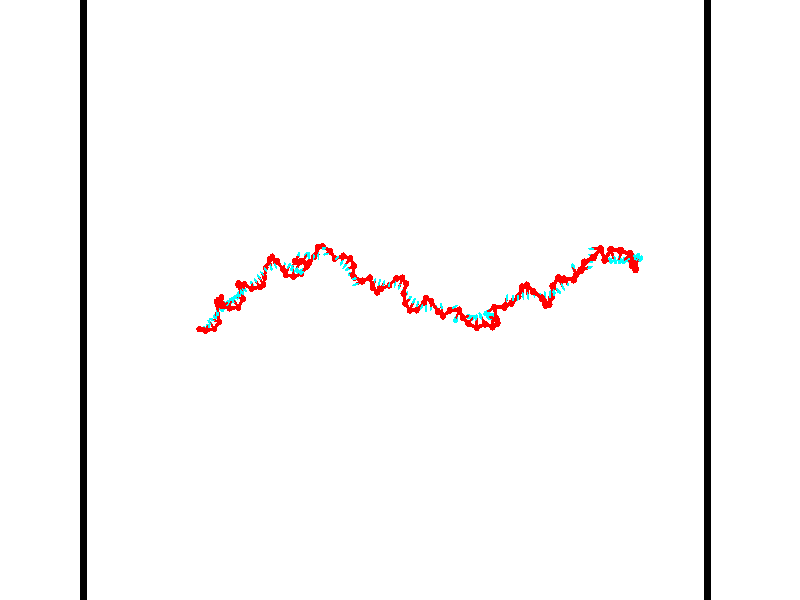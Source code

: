 // switches for output
#declare DRAW_BASES = 1; // possible values are 0, 1; only relevant for DNA ribbons
#declare DRAW_BASES_TYPE = 3; // possible values are 1, 2, 3; only relevant for DNA ribbons
#declare DRAW_FOG = 0; // set to 1 to enable fog

#include "colors.inc"

#include "transforms.inc"
background { rgb <1, 1, 1>}

#default {
   normal{
       ripples 0.25
       frequency 0.20
       turbulence 0.2
       lambda 5
   }
	finish {
		phong 0.1
		phong_size 40.
	}
}

// original window dimensions: 1024x640


// camera settings

camera {
	sky <-0, 1, 0>
	up <-0, 1, 0>
	right 1.6 * <0.99995, 0, 0.00999983>
	location <54.4867, 55, 106.329>
	look_at <55, 55, 55.0001>
	direction <0.513302, 0, -51.3289>
	angle 67.0682
}


# declare cpy_camera_pos = <54.4867, 55, 106.329>;
# if (DRAW_FOG = 1)
fog {
	fog_type 2
	up vnormalize(cpy_camera_pos)
	color rgbt<1,1,1,0.3>
	distance 1e-5
	fog_alt 3e-3
	fog_offset 88
}
# end


// LIGHTS

# declare lum = 6;
global_settings {
	ambient_light rgb lum * <0.05, 0.05, 0.05>
	max_trace_level 15
}# declare cpy_direct_light_amount = 0.25;
light_source
{	1000 * <-0.98995, -1, 1.00995>,
	rgb lum * cpy_direct_light_amount
	parallel
}

light_source
{	1000 * <0.98995, 1, -1.00995>,
	rgb lum * cpy_direct_light_amount
	parallel
}

// strand 0

// nucleotide -1

// particle -1
sphere {
	<36.471970, 52.748650, 50.334106> 0.250000
	pigment { color rgbt <1,0,0,0> }
	no_shadow
}
cylinder {
	<36.632664, 52.775421, 49.968784>,  <36.729080, 52.791485, 49.749592>, 0.100000
	pigment { color rgbt <1,0,0,0> }
	no_shadow
}
cylinder {
	<36.632664, 52.775421, 49.968784>,  <36.471970, 52.748650, 50.334106>, 0.100000
	pigment { color rgbt <1,0,0,0> }
	no_shadow
}

// particle -1
sphere {
	<36.632664, 52.775421, 49.968784> 0.100000
	pigment { color rgbt <1,0,0,0> }
	no_shadow
}
sphere {
	0, 1
	scale<0.080000,0.200000,0.300000>
	matrix <0.674028, 0.653524, 0.344374,
		0.619914, -0.753942, 0.217436,
		0.401737, 0.066924, -0.913306,
		36.753185, 52.795498, 49.694794>
	pigment { color rgbt <0,1,1,0> }
	no_shadow
}
cylinder {
	<37.092159, 52.620720, 50.468632>,  <36.471970, 52.748650, 50.334106>, 0.130000
	pigment { color rgbt <1,0,0,0> }
	no_shadow
}

// nucleotide -1

// particle -1
sphere {
	<37.092159, 52.620720, 50.468632> 0.250000
	pigment { color rgbt <1,0,0,0> }
	no_shadow
}
cylinder {
	<37.111916, 52.826099, 50.125954>,  <37.123768, 52.949326, 49.920345>, 0.100000
	pigment { color rgbt <1,0,0,0> }
	no_shadow
}
cylinder {
	<37.111916, 52.826099, 50.125954>,  <37.092159, 52.620720, 50.468632>, 0.100000
	pigment { color rgbt <1,0,0,0> }
	no_shadow
}

// particle -1
sphere {
	<37.111916, 52.826099, 50.125954> 0.100000
	pigment { color rgbt <1,0,0,0> }
	no_shadow
}
sphere {
	0, 1
	scale<0.080000,0.200000,0.300000>
	matrix <0.507091, 0.726081, 0.464398,
		0.860476, -0.457360, -0.224504,
		0.049389, 0.513447, -0.856699,
		37.126732, 52.980133, 49.868942>
	pigment { color rgbt <0,1,1,0> }
	no_shadow
}
cylinder {
	<37.813473, 52.772434, 50.156090>,  <37.092159, 52.620720, 50.468632>, 0.130000
	pigment { color rgbt <1,0,0,0> }
	no_shadow
}

// nucleotide -1

// particle -1
sphere {
	<37.813473, 52.772434, 50.156090> 0.250000
	pigment { color rgbt <1,0,0,0> }
	no_shadow
}
cylinder {
	<37.549240, 53.051418, 50.044968>,  <37.390701, 53.218811, 49.978294>, 0.100000
	pigment { color rgbt <1,0,0,0> }
	no_shadow
}
cylinder {
	<37.549240, 53.051418, 50.044968>,  <37.813473, 52.772434, 50.156090>, 0.100000
	pigment { color rgbt <1,0,0,0> }
	no_shadow
}

// particle -1
sphere {
	<37.549240, 53.051418, 50.044968> 0.100000
	pigment { color rgbt <1,0,0,0> }
	no_shadow
}
sphere {
	0, 1
	scale<0.080000,0.200000,0.300000>
	matrix <0.584171, 0.709950, 0.393338,
		0.471566, 0.097547, -0.876419,
		-0.660583, 0.697464, -0.277804,
		37.351067, 53.260658, 49.961628>
	pigment { color rgbt <0,1,1,0> }
	no_shadow
}
cylinder {
	<38.159817, 53.295635, 49.754116>,  <37.813473, 52.772434, 50.156090>, 0.130000
	pigment { color rgbt <1,0,0,0> }
	no_shadow
}

// nucleotide -1

// particle -1
sphere {
	<38.159817, 53.295635, 49.754116> 0.250000
	pigment { color rgbt <1,0,0,0> }
	no_shadow
}
cylinder {
	<37.833652, 53.408558, 49.956268>,  <37.637955, 53.476311, 50.077560>, 0.100000
	pigment { color rgbt <1,0,0,0> }
	no_shadow
}
cylinder {
	<37.833652, 53.408558, 49.956268>,  <38.159817, 53.295635, 49.754116>, 0.100000
	pigment { color rgbt <1,0,0,0> }
	no_shadow
}

// particle -1
sphere {
	<37.833652, 53.408558, 49.956268> 0.100000
	pigment { color rgbt <1,0,0,0> }
	no_shadow
}
sphere {
	0, 1
	scale<0.080000,0.200000,0.300000>
	matrix <0.491002, 0.799718, 0.345498,
		-0.306624, 0.529864, -0.790712,
		-0.815413, 0.282303, 0.505377,
		37.589027, 53.493248, 50.107880>
	pigment { color rgbt <0,1,1,0> }
	no_shadow
}
cylinder {
	<37.929554, 53.910141, 49.541534>,  <38.159817, 53.295635, 49.754116>, 0.130000
	pigment { color rgbt <1,0,0,0> }
	no_shadow
}

// nucleotide -1

// particle -1
sphere {
	<37.929554, 53.910141, 49.541534> 0.250000
	pigment { color rgbt <1,0,0,0> }
	no_shadow
}
cylinder {
	<37.906895, 53.794395, 49.923752>,  <37.893299, 53.724949, 50.153084>, 0.100000
	pigment { color rgbt <1,0,0,0> }
	no_shadow
}
cylinder {
	<37.906895, 53.794395, 49.923752>,  <37.929554, 53.910141, 49.541534>, 0.100000
	pigment { color rgbt <1,0,0,0> }
	no_shadow
}

// particle -1
sphere {
	<37.906895, 53.794395, 49.923752> 0.100000
	pigment { color rgbt <1,0,0,0> }
	no_shadow
}
sphere {
	0, 1
	scale<0.080000,0.200000,0.300000>
	matrix <0.788975, 0.573517, 0.220447,
		-0.611809, 0.766387, 0.195809,
		-0.056648, -0.289360, 0.955543,
		37.889900, 53.707588, 50.210415>
	pigment { color rgbt <0,1,1,0> }
	no_shadow
}
cylinder {
	<38.113125, 54.507797, 49.943703>,  <37.929554, 53.910141, 49.541534>, 0.130000
	pigment { color rgbt <1,0,0,0> }
	no_shadow
}

// nucleotide -1

// particle -1
sphere {
	<38.113125, 54.507797, 49.943703> 0.250000
	pigment { color rgbt <1,0,0,0> }
	no_shadow
}
cylinder {
	<38.155228, 54.209709, 50.207088>,  <38.180489, 54.030857, 50.365120>, 0.100000
	pigment { color rgbt <1,0,0,0> }
	no_shadow
}
cylinder {
	<38.155228, 54.209709, 50.207088>,  <38.113125, 54.507797, 49.943703>, 0.100000
	pigment { color rgbt <1,0,0,0> }
	no_shadow
}

// particle -1
sphere {
	<38.155228, 54.209709, 50.207088> 0.100000
	pigment { color rgbt <1,0,0,0> }
	no_shadow
}
sphere {
	0, 1
	scale<0.080000,0.200000,0.300000>
	matrix <0.752467, 0.492587, 0.437208,
		-0.650165, 0.449451, 0.612600,
		0.105255, -0.745219, 0.658460,
		38.186806, 53.986145, 50.404625>
	pigment { color rgbt <0,1,1,0> }
	no_shadow
}
cylinder {
	<38.152977, 54.871521, 50.637772>,  <38.113125, 54.507797, 49.943703>, 0.130000
	pigment { color rgbt <1,0,0,0> }
	no_shadow
}

// nucleotide -1

// particle -1
sphere {
	<38.152977, 54.871521, 50.637772> 0.250000
	pigment { color rgbt <1,0,0,0> }
	no_shadow
}
cylinder {
	<38.397938, 54.555378, 50.630821>,  <38.544914, 54.365692, 50.626652>, 0.100000
	pigment { color rgbt <1,0,0,0> }
	no_shadow
}
cylinder {
	<38.397938, 54.555378, 50.630821>,  <38.152977, 54.871521, 50.637772>, 0.100000
	pigment { color rgbt <1,0,0,0> }
	no_shadow
}

// particle -1
sphere {
	<38.397938, 54.555378, 50.630821> 0.100000
	pigment { color rgbt <1,0,0,0> }
	no_shadow
}
sphere {
	0, 1
	scale<0.080000,0.200000,0.300000>
	matrix <0.680383, 0.515746, 0.520658,
		-0.402545, -0.330673, 0.853589,
		0.612402, -0.790355, -0.017374,
		38.581657, 54.318272, 50.625610>
	pigment { color rgbt <0,1,1,0> }
	no_shadow
}
cylinder {
	<38.714462, 55.208214, 50.970551>,  <38.152977, 54.871521, 50.637772>, 0.130000
	pigment { color rgbt <1,0,0,0> }
	no_shadow
}

// nucleotide -1

// particle -1
sphere {
	<38.714462, 55.208214, 50.970551> 0.250000
	pigment { color rgbt <1,0,0,0> }
	no_shadow
}
cylinder {
	<38.814869, 54.821106, 50.962418>,  <38.875114, 54.588840, 50.957539>, 0.100000
	pigment { color rgbt <1,0,0,0> }
	no_shadow
}
cylinder {
	<38.814869, 54.821106, 50.962418>,  <38.714462, 55.208214, 50.970551>, 0.100000
	pigment { color rgbt <1,0,0,0> }
	no_shadow
}

// particle -1
sphere {
	<38.814869, 54.821106, 50.962418> 0.100000
	pigment { color rgbt <1,0,0,0> }
	no_shadow
}
sphere {
	0, 1
	scale<0.080000,0.200000,0.300000>
	matrix <0.816504, 0.200406, 0.541442,
		-0.519916, -0.152514, 0.840492,
		0.251017, -0.967769, -0.020334,
		38.890175, 54.530777, 50.956318>
	pigment { color rgbt <0,1,1,0> }
	no_shadow
}
cylinder {
	<38.613514, 55.010788, 51.655338>,  <38.714462, 55.208214, 50.970551>, 0.130000
	pigment { color rgbt <1,0,0,0> }
	no_shadow
}

// nucleotide -1

// particle -1
sphere {
	<38.613514, 55.010788, 51.655338> 0.250000
	pigment { color rgbt <1,0,0,0> }
	no_shadow
}
cylinder {
	<38.915714, 54.839226, 51.457241>,  <39.097034, 54.736290, 51.338383>, 0.100000
	pigment { color rgbt <1,0,0,0> }
	no_shadow
}
cylinder {
	<38.915714, 54.839226, 51.457241>,  <38.613514, 55.010788, 51.655338>, 0.100000
	pigment { color rgbt <1,0,0,0> }
	no_shadow
}

// particle -1
sphere {
	<38.915714, 54.839226, 51.457241> 0.100000
	pigment { color rgbt <1,0,0,0> }
	no_shadow
}
sphere {
	0, 1
	scale<0.080000,0.200000,0.300000>
	matrix <0.652137, 0.419929, 0.631171,
		-0.062745, -0.799815, 0.596959,
		0.755500, -0.428901, -0.495241,
		39.142365, 54.710556, 51.308670>
	pigment { color rgbt <0,1,1,0> }
	no_shadow
}
cylinder {
	<39.057922, 54.546001, 52.096596>,  <38.613514, 55.010788, 51.655338>, 0.130000
	pigment { color rgbt <1,0,0,0> }
	no_shadow
}

// nucleotide -1

// particle -1
sphere {
	<39.057922, 54.546001, 52.096596> 0.250000
	pigment { color rgbt <1,0,0,0> }
	no_shadow
}
cylinder {
	<39.281696, 54.676834, 51.791954>,  <39.415962, 54.755333, 51.609169>, 0.100000
	pigment { color rgbt <1,0,0,0> }
	no_shadow
}
cylinder {
	<39.281696, 54.676834, 51.791954>,  <39.057922, 54.546001, 52.096596>, 0.100000
	pigment { color rgbt <1,0,0,0> }
	no_shadow
}

// particle -1
sphere {
	<39.281696, 54.676834, 51.791954> 0.100000
	pigment { color rgbt <1,0,0,0> }
	no_shadow
}
sphere {
	0, 1
	scale<0.080000,0.200000,0.300000>
	matrix <0.679434, 0.345340, 0.647387,
		0.474765, -0.879633, -0.029039,
		0.559435, 0.327086, -0.761608,
		39.449528, 54.774960, 51.563473>
	pigment { color rgbt <0,1,1,0> }
	no_shadow
}
cylinder {
	<39.802372, 54.381817, 52.261341>,  <39.057922, 54.546001, 52.096596>, 0.130000
	pigment { color rgbt <1,0,0,0> }
	no_shadow
}

// nucleotide -1

// particle -1
sphere {
	<39.802372, 54.381817, 52.261341> 0.250000
	pigment { color rgbt <1,0,0,0> }
	no_shadow
}
cylinder {
	<39.785549, 54.682877, 51.998512>,  <39.775455, 54.863514, 51.840813>, 0.100000
	pigment { color rgbt <1,0,0,0> }
	no_shadow
}
cylinder {
	<39.785549, 54.682877, 51.998512>,  <39.802372, 54.381817, 52.261341>, 0.100000
	pigment { color rgbt <1,0,0,0> }
	no_shadow
}

// particle -1
sphere {
	<39.785549, 54.682877, 51.998512> 0.100000
	pigment { color rgbt <1,0,0,0> }
	no_shadow
}
sphere {
	0, 1
	scale<0.080000,0.200000,0.300000>
	matrix <0.707227, 0.486968, 0.512535,
		0.705735, -0.443149, -0.552773,
		-0.042054, 0.752650, -0.657077,
		39.772934, 54.908672, 51.801388>
	pigment { color rgbt <0,1,1,0> }
	no_shadow
}
cylinder {
	<40.543694, 54.449211, 52.049683>,  <39.802372, 54.381817, 52.261341>, 0.130000
	pigment { color rgbt <1,0,0,0> }
	no_shadow
}

// nucleotide -1

// particle -1
sphere {
	<40.543694, 54.449211, 52.049683> 0.250000
	pigment { color rgbt <1,0,0,0> }
	no_shadow
}
cylinder {
	<40.289127, 54.756329, 52.020111>,  <40.136387, 54.940601, 52.002369>, 0.100000
	pigment { color rgbt <1,0,0,0> }
	no_shadow
}
cylinder {
	<40.289127, 54.756329, 52.020111>,  <40.543694, 54.449211, 52.049683>, 0.100000
	pigment { color rgbt <1,0,0,0> }
	no_shadow
}

// particle -1
sphere {
	<40.289127, 54.756329, 52.020111> 0.100000
	pigment { color rgbt <1,0,0,0> }
	no_shadow
}
sphere {
	0, 1
	scale<0.080000,0.200000,0.300000>
	matrix <0.636734, 0.577030, 0.511474,
		0.435370, 0.278433, -0.856112,
		-0.636414, 0.767796, -0.073933,
		40.098202, 54.986668, 51.997932>
	pigment { color rgbt <0,1,1,0> }
	no_shadow
}
cylinder {
	<40.883823, 55.093651, 51.750084>,  <40.543694, 54.449211, 52.049683>, 0.130000
	pigment { color rgbt <1,0,0,0> }
	no_shadow
}

// nucleotide -1

// particle -1
sphere {
	<40.883823, 55.093651, 51.750084> 0.250000
	pigment { color rgbt <1,0,0,0> }
	no_shadow
}
cylinder {
	<40.597534, 55.153820, 52.022881>,  <40.425762, 55.189922, 52.186558>, 0.100000
	pigment { color rgbt <1,0,0,0> }
	no_shadow
}
cylinder {
	<40.597534, 55.153820, 52.022881>,  <40.883823, 55.093651, 51.750084>, 0.100000
	pigment { color rgbt <1,0,0,0> }
	no_shadow
}

// particle -1
sphere {
	<40.597534, 55.153820, 52.022881> 0.100000
	pigment { color rgbt <1,0,0,0> }
	no_shadow
}
sphere {
	0, 1
	scale<0.080000,0.200000,0.300000>
	matrix <0.600841, 0.630402, 0.491511,
		-0.355996, 0.761555, -0.541573,
		-0.715721, 0.150423, 0.681994,
		40.382816, 55.198948, 52.227478>
	pigment { color rgbt <0,1,1,0> }
	no_shadow
}
cylinder {
	<40.702049, 55.897289, 51.913975>,  <40.883823, 55.093651, 51.750084>, 0.130000
	pigment { color rgbt <1,0,0,0> }
	no_shadow
}

// nucleotide -1

// particle -1
sphere {
	<40.702049, 55.897289, 51.913975> 0.250000
	pigment { color rgbt <1,0,0,0> }
	no_shadow
}
cylinder {
	<40.666012, 55.614204, 52.194267>,  <40.644390, 55.444355, 52.362442>, 0.100000
	pigment { color rgbt <1,0,0,0> }
	no_shadow
}
cylinder {
	<40.666012, 55.614204, 52.194267>,  <40.702049, 55.897289, 51.913975>, 0.100000
	pigment { color rgbt <1,0,0,0> }
	no_shadow
}

// particle -1
sphere {
	<40.666012, 55.614204, 52.194267> 0.100000
	pigment { color rgbt <1,0,0,0> }
	no_shadow
}
sphere {
	0, 1
	scale<0.080000,0.200000,0.300000>
	matrix <0.633858, 0.501952, 0.588446,
		-0.768185, 0.497181, 0.403365,
		-0.090094, -0.707711, 0.700734,
		40.638985, 55.401890, 52.404488>
	pigment { color rgbt <0,1,1,0> }
	no_shadow
}
cylinder {
	<40.698967, 56.226044, 52.553001>,  <40.702049, 55.897289, 51.913975>, 0.130000
	pigment { color rgbt <1,0,0,0> }
	no_shadow
}

// nucleotide -1

// particle -1
sphere {
	<40.698967, 56.226044, 52.553001> 0.250000
	pigment { color rgbt <1,0,0,0> }
	no_shadow
}
cylinder {
	<40.878693, 55.870399, 52.587898>,  <40.986526, 55.657013, 52.608837>, 0.100000
	pigment { color rgbt <1,0,0,0> }
	no_shadow
}
cylinder {
	<40.878693, 55.870399, 52.587898>,  <40.698967, 56.226044, 52.553001>, 0.100000
	pigment { color rgbt <1,0,0,0> }
	no_shadow
}

// particle -1
sphere {
	<40.878693, 55.870399, 52.587898> 0.100000
	pigment { color rgbt <1,0,0,0> }
	no_shadow
}
sphere {
	0, 1
	scale<0.080000,0.200000,0.300000>
	matrix <0.711474, 0.415174, 0.566952,
		-0.540301, -0.192667, 0.819118,
		0.449309, -0.889106, 0.087241,
		41.013485, 55.603668, 52.614071>
	pigment { color rgbt <0,1,1,0> }
	no_shadow
}
cylinder {
	<40.816292, 56.110054, 53.247215>,  <40.698967, 56.226044, 52.553001>, 0.130000
	pigment { color rgbt <1,0,0,0> }
	no_shadow
}

// nucleotide -1

// particle -1
sphere {
	<40.816292, 56.110054, 53.247215> 0.250000
	pigment { color rgbt <1,0,0,0> }
	no_shadow
}
cylinder {
	<41.076420, 55.918907, 53.011002>,  <41.232494, 55.804218, 52.869274>, 0.100000
	pigment { color rgbt <1,0,0,0> }
	no_shadow
}
cylinder {
	<41.076420, 55.918907, 53.011002>,  <40.816292, 56.110054, 53.247215>, 0.100000
	pigment { color rgbt <1,0,0,0> }
	no_shadow
}

// particle -1
sphere {
	<41.076420, 55.918907, 53.011002> 0.100000
	pigment { color rgbt <1,0,0,0> }
	no_shadow
}
sphere {
	0, 1
	scale<0.080000,0.200000,0.300000>
	matrix <0.723240, 0.627287, 0.288853,
		0.232404, -0.614946, 0.753545,
		0.650317, -0.477863, -0.590537,
		41.271515, 55.775547, 52.833839>
	pigment { color rgbt <0,1,1,0> }
	no_shadow
}
cylinder {
	<41.447994, 56.138569, 53.622673>,  <40.816292, 56.110054, 53.247215>, 0.130000
	pigment { color rgbt <1,0,0,0> }
	no_shadow
}

// nucleotide -1

// particle -1
sphere {
	<41.447994, 56.138569, 53.622673> 0.250000
	pigment { color rgbt <1,0,0,0> }
	no_shadow
}
cylinder {
	<41.539452, 56.056770, 53.241959>,  <41.594326, 56.007690, 53.013531>, 0.100000
	pigment { color rgbt <1,0,0,0> }
	no_shadow
}
cylinder {
	<41.539452, 56.056770, 53.241959>,  <41.447994, 56.138569, 53.622673>, 0.100000
	pigment { color rgbt <1,0,0,0> }
	no_shadow
}

// particle -1
sphere {
	<41.539452, 56.056770, 53.241959> 0.100000
	pigment { color rgbt <1,0,0,0> }
	no_shadow
}
sphere {
	0, 1
	scale<0.080000,0.200000,0.300000>
	matrix <0.869354, 0.482887, 0.105087,
		0.438117, -0.851470, 0.288190,
		0.228641, -0.204499, -0.951789,
		41.608044, 55.995422, 52.956421>
	pigment { color rgbt <0,1,1,0> }
	no_shadow
}
cylinder {
	<42.069332, 55.809879, 53.565746>,  <41.447994, 56.138569, 53.622673>, 0.130000
	pigment { color rgbt <1,0,0,0> }
	no_shadow
}

// nucleotide -1

// particle -1
sphere {
	<42.069332, 55.809879, 53.565746> 0.250000
	pigment { color rgbt <1,0,0,0> }
	no_shadow
}
cylinder {
	<42.010189, 56.026588, 53.234779>,  <41.974705, 56.156612, 53.036198>, 0.100000
	pigment { color rgbt <1,0,0,0> }
	no_shadow
}
cylinder {
	<42.010189, 56.026588, 53.234779>,  <42.069332, 55.809879, 53.565746>, 0.100000
	pigment { color rgbt <1,0,0,0> }
	no_shadow
}

// particle -1
sphere {
	<42.010189, 56.026588, 53.234779> 0.100000
	pigment { color rgbt <1,0,0,0> }
	no_shadow
}
sphere {
	0, 1
	scale<0.080000,0.200000,0.300000>
	matrix <0.809236, 0.547235, 0.213707,
		0.568574, -0.637981, -0.519330,
		-0.147855, 0.541769, -0.827421,
		41.965832, 56.189117, 52.986553>
	pigment { color rgbt <0,1,1,0> }
	no_shadow
}
cylinder {
	<42.754219, 55.944984, 53.318691>,  <42.069332, 55.809879, 53.565746>, 0.130000
	pigment { color rgbt <1,0,0,0> }
	no_shadow
}

// nucleotide -1

// particle -1
sphere {
	<42.754219, 55.944984, 53.318691> 0.250000
	pigment { color rgbt <1,0,0,0> }
	no_shadow
}
cylinder {
	<42.506519, 56.199127, 53.134148>,  <42.357899, 56.351612, 53.023422>, 0.100000
	pigment { color rgbt <1,0,0,0> }
	no_shadow
}
cylinder {
	<42.506519, 56.199127, 53.134148>,  <42.754219, 55.944984, 53.318691>, 0.100000
	pigment { color rgbt <1,0,0,0> }
	no_shadow
}

// particle -1
sphere {
	<42.506519, 56.199127, 53.134148> 0.100000
	pigment { color rgbt <1,0,0,0> }
	no_shadow
}
sphere {
	0, 1
	scale<0.080000,0.200000,0.300000>
	matrix <0.726021, 0.687092, -0.028270,
		0.299035, -0.352463, -0.886763,
		-0.619251, 0.635354, -0.461360,
		42.320744, 56.389732, 52.995739>
	pigment { color rgbt <0,1,1,0> }
	no_shadow
}
cylinder {
	<42.888863, 56.155106, 52.558369>,  <42.754219, 55.944984, 53.318691>, 0.130000
	pigment { color rgbt <1,0,0,0> }
	no_shadow
}

// nucleotide -1

// particle -1
sphere {
	<42.888863, 56.155106, 52.558369> 0.250000
	pigment { color rgbt <1,0,0,0> }
	no_shadow
}
cylinder {
	<42.692238, 56.459793, 52.727200>,  <42.574261, 56.642605, 52.828499>, 0.100000
	pigment { color rgbt <1,0,0,0> }
	no_shadow
}
cylinder {
	<42.692238, 56.459793, 52.727200>,  <42.888863, 56.155106, 52.558369>, 0.100000
	pigment { color rgbt <1,0,0,0> }
	no_shadow
}

// particle -1
sphere {
	<42.692238, 56.459793, 52.727200> 0.100000
	pigment { color rgbt <1,0,0,0> }
	no_shadow
}
sphere {
	0, 1
	scale<0.080000,0.200000,0.300000>
	matrix <0.745417, 0.618630, -0.248296,
		-0.450241, 0.192568, -0.871895,
		-0.491566, 0.761718, 0.422076,
		42.544769, 56.688309, 52.853821>
	pigment { color rgbt <0,1,1,0> }
	no_shadow
}
cylinder {
	<42.883518, 56.710995, 52.057919>,  <42.888863, 56.155106, 52.558369>, 0.130000
	pigment { color rgbt <1,0,0,0> }
	no_shadow
}

// nucleotide -1

// particle -1
sphere {
	<42.883518, 56.710995, 52.057919> 0.250000
	pigment { color rgbt <1,0,0,0> }
	no_shadow
}
cylinder {
	<42.839760, 56.848824, 52.430862>,  <42.813503, 56.931522, 52.654629>, 0.100000
	pigment { color rgbt <1,0,0,0> }
	no_shadow
}
cylinder {
	<42.839760, 56.848824, 52.430862>,  <42.883518, 56.710995, 52.057919>, 0.100000
	pigment { color rgbt <1,0,0,0> }
	no_shadow
}

// particle -1
sphere {
	<42.839760, 56.848824, 52.430862> 0.100000
	pigment { color rgbt <1,0,0,0> }
	no_shadow
}
sphere {
	0, 1
	scale<0.080000,0.200000,0.300000>
	matrix <0.684389, 0.706358, -0.180747,
		-0.720863, 0.618326, -0.313096,
		-0.109397, 0.344573, 0.932363,
		42.806942, 56.952194, 52.710571>
	pigment { color rgbt <0,1,1,0> }
	no_shadow
}
cylinder {
	<42.978100, 57.411449, 52.052845>,  <42.883518, 56.710995, 52.057919>, 0.130000
	pigment { color rgbt <1,0,0,0> }
	no_shadow
}

// nucleotide -1

// particle -1
sphere {
	<42.978100, 57.411449, 52.052845> 0.250000
	pigment { color rgbt <1,0,0,0> }
	no_shadow
}
cylinder {
	<43.056149, 57.312111, 52.432369>,  <43.102978, 57.252506, 52.660084>, 0.100000
	pigment { color rgbt <1,0,0,0> }
	no_shadow
}
cylinder {
	<43.056149, 57.312111, 52.432369>,  <42.978100, 57.411449, 52.052845>, 0.100000
	pigment { color rgbt <1,0,0,0> }
	no_shadow
}

// particle -1
sphere {
	<43.056149, 57.312111, 52.432369> 0.100000
	pigment { color rgbt <1,0,0,0> }
	no_shadow
}
sphere {
	0, 1
	scale<0.080000,0.200000,0.300000>
	matrix <0.854565, 0.517785, -0.040212,
		-0.481296, 0.818670, 0.313262,
		0.195123, -0.248349, 0.948815,
		43.114685, 57.237606, 52.717014>
	pigment { color rgbt <0,1,1,0> }
	no_shadow
}
cylinder {
	<43.414024, 58.023819, 52.376701>,  <42.978100, 57.411449, 52.052845>, 0.130000
	pigment { color rgbt <1,0,0,0> }
	no_shadow
}

// nucleotide -1

// particle -1
sphere {
	<43.414024, 58.023819, 52.376701> 0.250000
	pigment { color rgbt <1,0,0,0> }
	no_shadow
}
cylinder {
	<43.511356, 57.677345, 52.551292>,  <43.569756, 57.469460, 52.656048>, 0.100000
	pigment { color rgbt <1,0,0,0> }
	no_shadow
}
cylinder {
	<43.511356, 57.677345, 52.551292>,  <43.414024, 58.023819, 52.376701>, 0.100000
	pigment { color rgbt <1,0,0,0> }
	no_shadow
}

// particle -1
sphere {
	<43.511356, 57.677345, 52.551292> 0.100000
	pigment { color rgbt <1,0,0,0> }
	no_shadow
}
sphere {
	0, 1
	scale<0.080000,0.200000,0.300000>
	matrix <0.895630, 0.373398, 0.241703,
		-0.372339, 0.332108, 0.866642,
		0.243331, -0.866186, 0.436476,
		43.584354, 57.417488, 52.682236>
	pigment { color rgbt <0,1,1,0> }
	no_shadow
}
cylinder {
	<43.767529, 58.172699, 53.018616>,  <43.414024, 58.023819, 52.376701>, 0.130000
	pigment { color rgbt <1,0,0,0> }
	no_shadow
}

// nucleotide -1

// particle -1
sphere {
	<43.767529, 58.172699, 53.018616> 0.250000
	pigment { color rgbt <1,0,0,0> }
	no_shadow
}
cylinder {
	<43.883995, 57.827881, 52.852676>,  <43.953873, 57.620991, 52.753113>, 0.100000
	pigment { color rgbt <1,0,0,0> }
	no_shadow
}
cylinder {
	<43.883995, 57.827881, 52.852676>,  <43.767529, 58.172699, 53.018616>, 0.100000
	pigment { color rgbt <1,0,0,0> }
	no_shadow
}

// particle -1
sphere {
	<43.883995, 57.827881, 52.852676> 0.100000
	pigment { color rgbt <1,0,0,0> }
	no_shadow
}
sphere {
	0, 1
	scale<0.080000,0.200000,0.300000>
	matrix <0.947809, 0.318827, 0.002707,
		0.129932, -0.393989, 0.909885,
		0.291162, -0.862045, -0.414852,
		43.971344, 57.569267, 52.728222>
	pigment { color rgbt <0,1,1,0> }
	no_shadow
}
cylinder {
	<44.290756, 57.796986, 53.400558>,  <43.767529, 58.172699, 53.018616>, 0.130000
	pigment { color rgbt <1,0,0,0> }
	no_shadow
}

// nucleotide -1

// particle -1
sphere {
	<44.290756, 57.796986, 53.400558> 0.250000
	pigment { color rgbt <1,0,0,0> }
	no_shadow
}
cylinder {
	<44.344891, 57.680073, 53.021873>,  <44.377369, 57.609924, 52.794662>, 0.100000
	pigment { color rgbt <1,0,0,0> }
	no_shadow
}
cylinder {
	<44.344891, 57.680073, 53.021873>,  <44.290756, 57.796986, 53.400558>, 0.100000
	pigment { color rgbt <1,0,0,0> }
	no_shadow
}

// particle -1
sphere {
	<44.344891, 57.680073, 53.021873> 0.100000
	pigment { color rgbt <1,0,0,0> }
	no_shadow
}
sphere {
	0, 1
	scale<0.080000,0.200000,0.300000>
	matrix <0.990646, 0.056763, 0.124088,
		0.017470, -0.954647, 0.297228,
		0.135332, -0.292280, -0.946709,
		44.385490, 57.592388, 52.737862>
	pigment { color rgbt <0,1,1,0> }
	no_shadow
}
cylinder {
	<44.751453, 57.247524, 53.296303>,  <44.290756, 57.796986, 53.400558>, 0.130000
	pigment { color rgbt <1,0,0,0> }
	no_shadow
}

// nucleotide -1

// particle -1
sphere {
	<44.751453, 57.247524, 53.296303> 0.250000
	pigment { color rgbt <1,0,0,0> }
	no_shadow
}
cylinder {
	<44.762566, 57.433594, 52.942390>,  <44.769234, 57.545235, 52.730042>, 0.100000
	pigment { color rgbt <1,0,0,0> }
	no_shadow
}
cylinder {
	<44.762566, 57.433594, 52.942390>,  <44.751453, 57.247524, 53.296303>, 0.100000
	pigment { color rgbt <1,0,0,0> }
	no_shadow
}

// particle -1
sphere {
	<44.762566, 57.433594, 52.942390> 0.100000
	pigment { color rgbt <1,0,0,0> }
	no_shadow
}
sphere {
	0, 1
	scale<0.080000,0.200000,0.300000>
	matrix <0.996632, -0.081203, -0.011403,
		-0.077152, -0.881487, -0.465863,
		0.027778, 0.465174, -0.884783,
		44.770901, 57.573147, 52.676956>
	pigment { color rgbt <0,1,1,0> }
	no_shadow
}
cylinder {
	<44.890644, 56.861073, 52.666588>,  <44.751453, 57.247524, 53.296303>, 0.130000
	pigment { color rgbt <1,0,0,0> }
	no_shadow
}

// nucleotide -1

// particle -1
sphere {
	<44.890644, 56.861073, 52.666588> 0.250000
	pigment { color rgbt <1,0,0,0> }
	no_shadow
}
cylinder {
	<45.045200, 57.229912, 52.658211>,  <45.137936, 57.451214, 52.653183>, 0.100000
	pigment { color rgbt <1,0,0,0> }
	no_shadow
}
cylinder {
	<45.045200, 57.229912, 52.658211>,  <44.890644, 56.861073, 52.666588>, 0.100000
	pigment { color rgbt <1,0,0,0> }
	no_shadow
}

// particle -1
sphere {
	<45.045200, 57.229912, 52.658211> 0.100000
	pigment { color rgbt <1,0,0,0> }
	no_shadow
}
sphere {
	0, 1
	scale<0.080000,0.200000,0.300000>
	matrix <0.875779, -0.359673, 0.321941,
		0.289327, -0.142738, -0.946528,
		0.386394, 0.922096, -0.020944,
		45.161118, 57.506542, 52.651928>
	pigment { color rgbt <0,1,1,0> }
	no_shadow
}
cylinder {
	<45.557926, 56.732914, 52.417797>,  <44.890644, 56.861073, 52.666588>, 0.130000
	pigment { color rgbt <1,0,0,0> }
	no_shadow
}

// nucleotide -1

// particle -1
sphere {
	<45.557926, 56.732914, 52.417797> 0.250000
	pigment { color rgbt <1,0,0,0> }
	no_shadow
}
cylinder {
	<45.528652, 57.077984, 52.617973>,  <45.511086, 57.285027, 52.738079>, 0.100000
	pigment { color rgbt <1,0,0,0> }
	no_shadow
}
cylinder {
	<45.528652, 57.077984, 52.617973>,  <45.557926, 56.732914, 52.417797>, 0.100000
	pigment { color rgbt <1,0,0,0> }
	no_shadow
}

// particle -1
sphere {
	<45.528652, 57.077984, 52.617973> 0.100000
	pigment { color rgbt <1,0,0,0> }
	no_shadow
}
sphere {
	0, 1
	scale<0.080000,0.200000,0.300000>
	matrix <0.877090, -0.183171, 0.444029,
		0.474717, 0.471429, -0.743235,
		-0.073189, 0.862672, 0.500440,
		45.506695, 57.336784, 52.768105>
	pigment { color rgbt <0,1,1,0> }
	no_shadow
}
cylinder {
	<46.198982, 56.975002, 52.172127>,  <45.557926, 56.732914, 52.417797>, 0.130000
	pigment { color rgbt <1,0,0,0> }
	no_shadow
}

// nucleotide -1

// particle -1
sphere {
	<46.198982, 56.975002, 52.172127> 0.250000
	pigment { color rgbt <1,0,0,0> }
	no_shadow
}
cylinder {
	<46.059757, 57.071358, 52.534523>,  <45.976223, 57.129169, 52.751961>, 0.100000
	pigment { color rgbt <1,0,0,0> }
	no_shadow
}
cylinder {
	<46.059757, 57.071358, 52.534523>,  <46.198982, 56.975002, 52.172127>, 0.100000
	pigment { color rgbt <1,0,0,0> }
	no_shadow
}

// particle -1
sphere {
	<46.059757, 57.071358, 52.534523> 0.100000
	pigment { color rgbt <1,0,0,0> }
	no_shadow
}
sphere {
	0, 1
	scale<0.080000,0.200000,0.300000>
	matrix <0.891861, -0.212682, 0.399186,
		0.288848, 0.946963, -0.140811,
		-0.348067, 0.240888, 0.905993,
		45.955338, 57.143623, 52.806320>
	pigment { color rgbt <0,1,1,0> }
	no_shadow
}
cylinder {
	<46.765579, 57.479866, 52.619560>,  <46.198982, 56.975002, 52.172127>, 0.130000
	pigment { color rgbt <1,0,0,0> }
	no_shadow
}

// nucleotide -1

// particle -1
sphere {
	<46.765579, 57.479866, 52.619560> 0.250000
	pigment { color rgbt <1,0,0,0> }
	no_shadow
}
cylinder {
	<46.521038, 57.256691, 52.844044>,  <46.374313, 57.122787, 52.978733>, 0.100000
	pigment { color rgbt <1,0,0,0> }
	no_shadow
}
cylinder {
	<46.521038, 57.256691, 52.844044>,  <46.765579, 57.479866, 52.619560>, 0.100000
	pigment { color rgbt <1,0,0,0> }
	no_shadow
}

// particle -1
sphere {
	<46.521038, 57.256691, 52.844044> 0.100000
	pigment { color rgbt <1,0,0,0> }
	no_shadow
}
sphere {
	0, 1
	scale<0.080000,0.200000,0.300000>
	matrix <0.718566, -0.094287, 0.689038,
		-0.331522, 0.824513, 0.458554,
		-0.611356, -0.557933, 0.561208,
		46.337631, 57.089310, 53.012405>
	pigment { color rgbt <0,1,1,0> }
	no_shadow
}
cylinder {
	<46.464897, 57.860989, 53.169159>,  <46.765579, 57.479866, 52.619560>, 0.130000
	pigment { color rgbt <1,0,0,0> }
	no_shadow
}

// nucleotide -1

// particle -1
sphere {
	<46.464897, 57.860989, 53.169159> 0.250000
	pigment { color rgbt <1,0,0,0> }
	no_shadow
}
cylinder {
	<46.632782, 58.137787, 52.934219>,  <46.733513, 58.303867, 52.793255>, 0.100000
	pigment { color rgbt <1,0,0,0> }
	no_shadow
}
cylinder {
	<46.632782, 58.137787, 52.934219>,  <46.464897, 57.860989, 53.169159>, 0.100000
	pigment { color rgbt <1,0,0,0> }
	no_shadow
}

// particle -1
sphere {
	<46.632782, 58.137787, 52.934219> 0.100000
	pigment { color rgbt <1,0,0,0> }
	no_shadow
}
sphere {
	0, 1
	scale<0.080000,0.200000,0.300000>
	matrix <-0.133790, -0.592872, -0.794105,
		-0.897744, 0.411875, -0.156251,
		0.419709, 0.691998, -0.587352,
		46.758694, 58.345387, 52.758015>
	pigment { color rgbt <0,1,1,0> }
	no_shadow
}
cylinder {
	<45.879387, 57.829109, 53.730152>,  <46.464897, 57.860989, 53.169159>, 0.130000
	pigment { color rgbt <1,0,0,0> }
	no_shadow
}

// nucleotide -1

// particle -1
sphere {
	<45.879387, 57.829109, 53.730152> 0.250000
	pigment { color rgbt <1,0,0,0> }
	no_shadow
}
cylinder {
	<46.016483, 58.081741, 53.451977>,  <46.098740, 58.233318, 53.285072>, 0.100000
	pigment { color rgbt <1,0,0,0> }
	no_shadow
}
cylinder {
	<46.016483, 58.081741, 53.451977>,  <45.879387, 57.829109, 53.730152>, 0.100000
	pigment { color rgbt <1,0,0,0> }
	no_shadow
}

// particle -1
sphere {
	<46.016483, 58.081741, 53.451977> 0.100000
	pigment { color rgbt <1,0,0,0> }
	no_shadow
}
sphere {
	0, 1
	scale<0.080000,0.200000,0.300000>
	matrix <0.924935, -0.097324, 0.367456,
		0.164393, -0.769180, -0.617525,
		0.342740, 0.631578, -0.695442,
		46.119305, 58.271214, 53.243343>
	pigment { color rgbt <0,1,1,0> }
	no_shadow
}
cylinder {
	<46.025349, 57.771122, 54.409134>,  <45.879387, 57.829109, 53.730152>, 0.130000
	pigment { color rgbt <1,0,0,0> }
	no_shadow
}

// nucleotide -1

// particle -1
sphere {
	<46.025349, 57.771122, 54.409134> 0.250000
	pigment { color rgbt <1,0,0,0> }
	no_shadow
}
cylinder {
	<45.892433, 57.496853, 54.668190>,  <45.812683, 57.332291, 54.823624>, 0.100000
	pigment { color rgbt <1,0,0,0> }
	no_shadow
}
cylinder {
	<45.892433, 57.496853, 54.668190>,  <46.025349, 57.771122, 54.409134>, 0.100000
	pigment { color rgbt <1,0,0,0> }
	no_shadow
}

// particle -1
sphere {
	<45.892433, 57.496853, 54.668190> 0.100000
	pigment { color rgbt <1,0,0,0> }
	no_shadow
}
sphere {
	0, 1
	scale<0.080000,0.200000,0.300000>
	matrix <0.886857, -0.460871, -0.032915,
		0.321047, 0.563426, 0.761235,
		-0.332286, -0.685674, 0.647640,
		45.792747, 57.291149, 54.862480>
	pigment { color rgbt <0,1,1,0> }
	no_shadow
}
cylinder {
	<46.537731, 57.703999, 54.932587>,  <46.025349, 57.771122, 54.409134>, 0.130000
	pigment { color rgbt <1,0,0,0> }
	no_shadow
}

// nucleotide -1

// particle -1
sphere {
	<46.537731, 57.703999, 54.932587> 0.250000
	pigment { color rgbt <1,0,0,0> }
	no_shadow
}
cylinder {
	<46.304531, 57.406841, 54.800999>,  <46.164612, 57.228546, 54.722046>, 0.100000
	pigment { color rgbt <1,0,0,0> }
	no_shadow
}
cylinder {
	<46.304531, 57.406841, 54.800999>,  <46.537731, 57.703999, 54.932587>, 0.100000
	pigment { color rgbt <1,0,0,0> }
	no_shadow
}

// particle -1
sphere {
	<46.304531, 57.406841, 54.800999> 0.100000
	pigment { color rgbt <1,0,0,0> }
	no_shadow
}
sphere {
	0, 1
	scale<0.080000,0.200000,0.300000>
	matrix <0.805827, -0.477043, -0.350818,
		0.103688, -0.469619, 0.876759,
		-0.583002, -0.742892, -0.328968,
		46.129631, 57.183975, 54.702309>
	pigment { color rgbt <0,1,1,0> }
	no_shadow
}
cylinder {
	<47.290134, 57.588142, 55.082619>,  <46.537731, 57.703999, 54.932587>, 0.130000
	pigment { color rgbt <1,0,0,0> }
	no_shadow
}

// nucleotide -1

// particle -1
sphere {
	<47.290134, 57.588142, 55.082619> 0.250000
	pigment { color rgbt <1,0,0,0> }
	no_shadow
}
cylinder {
	<47.327660, 57.895168, 55.336243>,  <47.350174, 58.079384, 55.488419>, 0.100000
	pigment { color rgbt <1,0,0,0> }
	no_shadow
}
cylinder {
	<47.327660, 57.895168, 55.336243>,  <47.290134, 57.588142, 55.082619>, 0.100000
	pigment { color rgbt <1,0,0,0> }
	no_shadow
}

// particle -1
sphere {
	<47.327660, 57.895168, 55.336243> 0.100000
	pigment { color rgbt <1,0,0,0> }
	no_shadow
}
sphere {
	0, 1
	scale<0.080000,0.200000,0.300000>
	matrix <0.994892, -0.096110, -0.030859,
		0.037253, 0.633719, -0.772666,
		0.093817, 0.767569, 0.634063,
		47.355804, 58.125439, 55.526463>
	pigment { color rgbt <0,1,1,0> }
	no_shadow
}
cylinder {
	<47.695267, 58.101078, 54.776302>,  <47.290134, 57.588142, 55.082619>, 0.130000
	pigment { color rgbt <1,0,0,0> }
	no_shadow
}

// nucleotide -1

// particle -1
sphere {
	<47.695267, 58.101078, 54.776302> 0.250000
	pigment { color rgbt <1,0,0,0> }
	no_shadow
}
cylinder {
	<47.719757, 58.060818, 55.173515>,  <47.734451, 58.036659, 55.411842>, 0.100000
	pigment { color rgbt <1,0,0,0> }
	no_shadow
}
cylinder {
	<47.719757, 58.060818, 55.173515>,  <47.695267, 58.101078, 54.776302>, 0.100000
	pigment { color rgbt <1,0,0,0> }
	no_shadow
}

// particle -1
sphere {
	<47.719757, 58.060818, 55.173515> 0.100000
	pigment { color rgbt <1,0,0,0> }
	no_shadow
}
sphere {
	0, 1
	scale<0.080000,0.200000,0.300000>
	matrix <0.994624, -0.077083, -0.069141,
		0.083505, 0.991931, 0.095392,
		0.061230, -0.100653, 0.993036,
		47.738125, 58.030621, 55.471428>
	pigment { color rgbt <0,1,1,0> }
	no_shadow
}
cylinder {
	<48.049690, 58.738129, 55.060802>,  <47.695267, 58.101078, 54.776302>, 0.130000
	pigment { color rgbt <1,0,0,0> }
	no_shadow
}

// nucleotide -1

// particle -1
sphere {
	<48.049690, 58.738129, 55.060802> 0.250000
	pigment { color rgbt <1,0,0,0> }
	no_shadow
}
cylinder {
	<48.085831, 58.384338, 55.243904>,  <48.107513, 58.172062, 55.353764>, 0.100000
	pigment { color rgbt <1,0,0,0> }
	no_shadow
}
cylinder {
	<48.085831, 58.384338, 55.243904>,  <48.049690, 58.738129, 55.060802>, 0.100000
	pigment { color rgbt <1,0,0,0> }
	no_shadow
}

// particle -1
sphere {
	<48.085831, 58.384338, 55.243904> 0.100000
	pigment { color rgbt <1,0,0,0> }
	no_shadow
}
sphere {
	0, 1
	scale<0.080000,0.200000,0.300000>
	matrix <0.974169, -0.017026, -0.225178,
		0.206958, 0.466271, 0.860093,
		0.090350, -0.884478, 0.457750,
		48.112934, 58.118996, 55.381229>
	pigment { color rgbt <0,1,1,0> }
	no_shadow
}
cylinder {
	<48.371082, 58.842251, 54.428616>,  <48.049690, 58.738129, 55.060802>, 0.130000
	pigment { color rgbt <1,0,0,0> }
	no_shadow
}

// nucleotide -1

// particle -1
sphere {
	<48.371082, 58.842251, 54.428616> 0.250000
	pigment { color rgbt <1,0,0,0> }
	no_shadow
}
cylinder {
	<48.469658, 58.727303, 54.798843>,  <48.528801, 58.658333, 55.020981>, 0.100000
	pigment { color rgbt <1,0,0,0> }
	no_shadow
}
cylinder {
	<48.469658, 58.727303, 54.798843>,  <48.371082, 58.842251, 54.428616>, 0.100000
	pigment { color rgbt <1,0,0,0> }
	no_shadow
}

// particle -1
sphere {
	<48.469658, 58.727303, 54.798843> 0.100000
	pigment { color rgbt <1,0,0,0> }
	no_shadow
}
sphere {
	0, 1
	scale<0.080000,0.200000,0.300000>
	matrix <0.103980, -0.941676, -0.320054,
		0.963565, 0.175115, -0.202183,
		0.246437, -0.287370, 0.925574,
		48.543591, 58.641090, 55.076515>
	pigment { color rgbt <0,1,1,0> }
	no_shadow
}
cylinder {
	<49.023308, 58.478619, 54.388336>,  <48.371082, 58.842251, 54.428616>, 0.130000
	pigment { color rgbt <1,0,0,0> }
	no_shadow
}

// nucleotide -1

// particle -1
sphere {
	<49.023308, 58.478619, 54.388336> 0.250000
	pigment { color rgbt <1,0,0,0> }
	no_shadow
}
cylinder {
	<48.842865, 58.353424, 54.722652>,  <48.734600, 58.278309, 54.923241>, 0.100000
	pigment { color rgbt <1,0,0,0> }
	no_shadow
}
cylinder {
	<48.842865, 58.353424, 54.722652>,  <49.023308, 58.478619, 54.388336>, 0.100000
	pigment { color rgbt <1,0,0,0> }
	no_shadow
}

// particle -1
sphere {
	<48.842865, 58.353424, 54.722652> 0.100000
	pigment { color rgbt <1,0,0,0> }
	no_shadow
}
sphere {
	0, 1
	scale<0.080000,0.200000,0.300000>
	matrix <0.069551, -0.945970, -0.316706,
		0.889754, -0.084740, 0.448506,
		-0.451111, -0.312985, 0.835787,
		48.707531, 58.259529, 54.973389>
	pigment { color rgbt <0,1,1,0> }
	no_shadow
}
cylinder {
	<49.401463, 57.970783, 54.419098>,  <49.023308, 58.478619, 54.388336>, 0.130000
	pigment { color rgbt <1,0,0,0> }
	no_shadow
}

// nucleotide -1

// particle -1
sphere {
	<49.401463, 57.970783, 54.419098> 0.250000
	pigment { color rgbt <1,0,0,0> }
	no_shadow
}
cylinder {
	<49.545235, 57.971703, 54.792366>,  <49.631500, 57.972252, 55.016327>, 0.100000
	pigment { color rgbt <1,0,0,0> }
	no_shadow
}
cylinder {
	<49.545235, 57.971703, 54.792366>,  <49.401463, 57.970783, 54.419098>, 0.100000
	pigment { color rgbt <1,0,0,0> }
	no_shadow
}

// particle -1
sphere {
	<49.545235, 57.971703, 54.792366> 0.100000
	pigment { color rgbt <1,0,0,0> }
	no_shadow
}
sphere {
	0, 1
	scale<0.080000,0.200000,0.300000>
	matrix <0.660739, -0.706779, -0.252761,
		0.658963, 0.707431, -0.255557,
		0.359433, 0.002296, 0.933168,
		49.653065, 57.972393, 55.072315>
	pigment { color rgbt <0,1,1,0> }
	no_shadow
}
cylinder {
	<50.133755, 58.157883, 54.393238>,  <49.401463, 57.970783, 54.419098>, 0.130000
	pigment { color rgbt <1,0,0,0> }
	no_shadow
}

// nucleotide -1

// particle -1
sphere {
	<50.133755, 58.157883, 54.393238> 0.250000
	pigment { color rgbt <1,0,0,0> }
	no_shadow
}
cylinder {
	<50.076775, 57.876923, 54.672188>,  <50.042587, 57.708347, 54.839558>, 0.100000
	pigment { color rgbt <1,0,0,0> }
	no_shadow
}
cylinder {
	<50.076775, 57.876923, 54.672188>,  <50.133755, 58.157883, 54.393238>, 0.100000
	pigment { color rgbt <1,0,0,0> }
	no_shadow
}

// particle -1
sphere {
	<50.076775, 57.876923, 54.672188> 0.100000
	pigment { color rgbt <1,0,0,0> }
	no_shadow
}
sphere {
	0, 1
	scale<0.080000,0.200000,0.300000>
	matrix <0.667785, -0.588257, -0.456089,
		0.730596, 0.400726, 0.552855,
		-0.142454, -0.702405, 0.697377,
		50.034039, 57.666203, 54.881401>
	pigment { color rgbt <0,1,1,0> }
	no_shadow
}
cylinder {
	<50.758064, 57.957092, 54.794468>,  <50.133755, 58.157883, 54.393238>, 0.130000
	pigment { color rgbt <1,0,0,0> }
	no_shadow
}

// nucleotide -1

// particle -1
sphere {
	<50.758064, 57.957092, 54.794468> 0.250000
	pigment { color rgbt <1,0,0,0> }
	no_shadow
}
cylinder {
	<50.494530, 57.657074, 54.771263>,  <50.336407, 57.477062, 54.757339>, 0.100000
	pigment { color rgbt <1,0,0,0> }
	no_shadow
}
cylinder {
	<50.494530, 57.657074, 54.771263>,  <50.758064, 57.957092, 54.794468>, 0.100000
	pigment { color rgbt <1,0,0,0> }
	no_shadow
}

// particle -1
sphere {
	<50.494530, 57.657074, 54.771263> 0.100000
	pigment { color rgbt <1,0,0,0> }
	no_shadow
}
sphere {
	0, 1
	scale<0.080000,0.200000,0.300000>
	matrix <0.683837, -0.564974, -0.461706,
		0.313527, -0.343858, 0.885134,
		-0.658839, -0.750045, -0.058008,
		50.296879, 57.432060, 54.753860>
	pigment { color rgbt <0,1,1,0> }
	no_shadow
}
cylinder {
	<51.094273, 57.426617, 54.832390>,  <50.758064, 57.957092, 54.794468>, 0.130000
	pigment { color rgbt <1,0,0,0> }
	no_shadow
}

// nucleotide -1

// particle -1
sphere {
	<51.094273, 57.426617, 54.832390> 0.250000
	pigment { color rgbt <1,0,0,0> }
	no_shadow
}
cylinder {
	<50.762375, 57.300869, 54.647911>,  <50.563236, 57.225422, 54.537224>, 0.100000
	pigment { color rgbt <1,0,0,0> }
	no_shadow
}
cylinder {
	<50.762375, 57.300869, 54.647911>,  <51.094273, 57.426617, 54.832390>, 0.100000
	pigment { color rgbt <1,0,0,0> }
	no_shadow
}

// particle -1
sphere {
	<50.762375, 57.300869, 54.647911> 0.100000
	pigment { color rgbt <1,0,0,0> }
	no_shadow
}
sphere {
	0, 1
	scale<0.080000,0.200000,0.300000>
	matrix <0.528829, -0.707068, -0.469462,
		-0.178512, -0.633425, 0.752931,
		-0.829743, -0.314368, -0.461195,
		50.513451, 57.206558, 54.509552>
	pigment { color rgbt <0,1,1,0> }
	no_shadow
}
cylinder {
	<50.991821, 56.747177, 54.966965>,  <51.094273, 57.426617, 54.832390>, 0.130000
	pigment { color rgbt <1,0,0,0> }
	no_shadow
}

// nucleotide -1

// particle -1
sphere {
	<50.991821, 56.747177, 54.966965> 0.250000
	pigment { color rgbt <1,0,0,0> }
	no_shadow
}
cylinder {
	<50.833935, 56.818497, 54.606430>,  <50.739201, 56.861290, 54.390110>, 0.100000
	pigment { color rgbt <1,0,0,0> }
	no_shadow
}
cylinder {
	<50.833935, 56.818497, 54.606430>,  <50.991821, 56.747177, 54.966965>, 0.100000
	pigment { color rgbt <1,0,0,0> }
	no_shadow
}

// particle -1
sphere {
	<50.833935, 56.818497, 54.606430> 0.100000
	pigment { color rgbt <1,0,0,0> }
	no_shadow
}
sphere {
	0, 1
	scale<0.080000,0.200000,0.300000>
	matrix <0.553075, -0.737243, -0.388048,
		-0.733695, -0.651675, 0.192384,
		-0.394715, 0.178307, -0.901336,
		50.715519, 56.871986, 54.336029>
	pigment { color rgbt <0,1,1,0> }
	no_shadow
}
cylinder {
	<51.169445, 56.565506, 55.777363>,  <50.991821, 56.747177, 54.966965>, 0.130000
	pigment { color rgbt <1,0,0,0> }
	no_shadow
}

// nucleotide -1

// particle -1
sphere {
	<51.169445, 56.565506, 55.777363> 0.250000
	pigment { color rgbt <1,0,0,0> }
	no_shadow
}
cylinder {
	<51.203114, 56.511688, 56.172295>,  <51.223316, 56.479397, 56.409252>, 0.100000
	pigment { color rgbt <1,0,0,0> }
	no_shadow
}
cylinder {
	<51.203114, 56.511688, 56.172295>,  <51.169445, 56.565506, 55.777363>, 0.100000
	pigment { color rgbt <1,0,0,0> }
	no_shadow
}

// particle -1
sphere {
	<51.203114, 56.511688, 56.172295> 0.100000
	pigment { color rgbt <1,0,0,0> }
	no_shadow
}
sphere {
	0, 1
	scale<0.080000,0.200000,0.300000>
	matrix <0.176290, -0.973201, -0.147653,
		0.980733, 0.186484, -0.058197,
		0.084172, -0.134548, 0.987326,
		51.228367, 56.471325, 56.468491>
	pigment { color rgbt <0,1,1,0> }
	no_shadow
}
cylinder {
	<51.863831, 56.312378, 56.014633>,  <51.169445, 56.565506, 55.777363>, 0.130000
	pigment { color rgbt <1,0,0,0> }
	no_shadow
}

// nucleotide -1

// particle -1
sphere {
	<51.863831, 56.312378, 56.014633> 0.250000
	pigment { color rgbt <1,0,0,0> }
	no_shadow
}
cylinder {
	<51.545834, 56.177464, 56.216316>,  <51.355038, 56.096516, 56.337326>, 0.100000
	pigment { color rgbt <1,0,0,0> }
	no_shadow
}
cylinder {
	<51.545834, 56.177464, 56.216316>,  <51.863831, 56.312378, 56.014633>, 0.100000
	pigment { color rgbt <1,0,0,0> }
	no_shadow
}

// particle -1
sphere {
	<51.545834, 56.177464, 56.216316> 0.100000
	pigment { color rgbt <1,0,0,0> }
	no_shadow
}
sphere {
	0, 1
	scale<0.080000,0.200000,0.300000>
	matrix <0.296264, -0.941186, -0.162472,
		0.529356, 0.020216, 0.848159,
		-0.794991, -0.337284, 0.504211,
		51.307335, 56.076279, 56.367580>
	pigment { color rgbt <0,1,1,0> }
	no_shadow
}
cylinder {
	<52.466721, 56.540924, 55.693325>,  <51.863831, 56.312378, 56.014633>, 0.130000
	pigment { color rgbt <1,0,0,0> }
	no_shadow
}

// nucleotide -1

// particle -1
sphere {
	<52.466721, 56.540924, 55.693325> 0.250000
	pigment { color rgbt <1,0,0,0> }
	no_shadow
}
cylinder {
	<52.480774, 56.476784, 55.298752>,  <52.489204, 56.438297, 55.062008>, 0.100000
	pigment { color rgbt <1,0,0,0> }
	no_shadow
}
cylinder {
	<52.480774, 56.476784, 55.298752>,  <52.466721, 56.540924, 55.693325>, 0.100000
	pigment { color rgbt <1,0,0,0> }
	no_shadow
}

// particle -1
sphere {
	<52.480774, 56.476784, 55.298752> 0.100000
	pigment { color rgbt <1,0,0,0> }
	no_shadow
}
sphere {
	0, 1
	scale<0.080000,0.200000,0.300000>
	matrix <0.988370, -0.140552, 0.058049,
		-0.147954, -0.977001, 0.153552,
		0.035132, -0.160355, -0.986434,
		52.491314, 56.428677, 55.002823>
	pigment { color rgbt <0,1,1,0> }
	no_shadow
}
cylinder {
	<52.694118, 55.851810, 55.473740>,  <52.466721, 56.540924, 55.693325>, 0.130000
	pigment { color rgbt <1,0,0,0> }
	no_shadow
}

// nucleotide -1

// particle -1
sphere {
	<52.694118, 55.851810, 55.473740> 0.250000
	pigment { color rgbt <1,0,0,0> }
	no_shadow
}
cylinder {
	<52.784500, 56.122509, 55.193466>,  <52.838730, 56.284927, 55.025303>, 0.100000
	pigment { color rgbt <1,0,0,0> }
	no_shadow
}
cylinder {
	<52.784500, 56.122509, 55.193466>,  <52.694118, 55.851810, 55.473740>, 0.100000
	pigment { color rgbt <1,0,0,0> }
	no_shadow
}

// particle -1
sphere {
	<52.784500, 56.122509, 55.193466> 0.100000
	pigment { color rgbt <1,0,0,0> }
	no_shadow
}
sphere {
	0, 1
	scale<0.080000,0.200000,0.300000>
	matrix <0.971600, -0.208447, 0.111996,
		-0.070261, -0.706087, -0.704631,
		0.225957, 0.676750, -0.700680,
		52.852287, 56.325535, 54.983261>
	pigment { color rgbt <0,1,1,0> }
	no_shadow
}
cylinder {
	<53.063786, 55.544987, 54.991489>,  <52.694118, 55.851810, 55.473740>, 0.130000
	pigment { color rgbt <1,0,0,0> }
	no_shadow
}

// nucleotide -1

// particle -1
sphere {
	<53.063786, 55.544987, 54.991489> 0.250000
	pigment { color rgbt <1,0,0,0> }
	no_shadow
}
cylinder {
	<53.166786, 55.931480, 54.994949>,  <53.228588, 56.163376, 54.997025>, 0.100000
	pigment { color rgbt <1,0,0,0> }
	no_shadow
}
cylinder {
	<53.166786, 55.931480, 54.994949>,  <53.063786, 55.544987, 54.991489>, 0.100000
	pigment { color rgbt <1,0,0,0> }
	no_shadow
}

// particle -1
sphere {
	<53.166786, 55.931480, 54.994949> 0.100000
	pigment { color rgbt <1,0,0,0> }
	no_shadow
}
sphere {
	0, 1
	scale<0.080000,0.200000,0.300000>
	matrix <0.956947, -0.256248, 0.136346,
		0.133960, -0.026830, -0.990624,
		0.257503, 0.966239, 0.008652,
		53.244038, 56.221352, 54.997543>
	pigment { color rgbt <0,1,1,0> }
	no_shadow
}
cylinder {
	<53.422901, 55.803181, 54.411777>,  <53.063786, 55.544987, 54.991489>, 0.130000
	pigment { color rgbt <1,0,0,0> }
	no_shadow
}

// nucleotide -1

// particle -1
sphere {
	<53.422901, 55.803181, 54.411777> 0.250000
	pigment { color rgbt <1,0,0,0> }
	no_shadow
}
cylinder {
	<53.534870, 56.023663, 54.726181>,  <53.602051, 56.155952, 54.914825>, 0.100000
	pigment { color rgbt <1,0,0,0> }
	no_shadow
}
cylinder {
	<53.534870, 56.023663, 54.726181>,  <53.422901, 55.803181, 54.411777>, 0.100000
	pigment { color rgbt <1,0,0,0> }
	no_shadow
}

// particle -1
sphere {
	<53.534870, 56.023663, 54.726181> 0.100000
	pigment { color rgbt <1,0,0,0> }
	no_shadow
}
sphere {
	0, 1
	scale<0.080000,0.200000,0.300000>
	matrix <0.951676, -0.267054, -0.151641,
		0.126323, 0.790477, -0.599323,
		0.279920, 0.551206, 0.786014,
		53.618847, 56.189026, 54.961987>
	pigment { color rgbt <0,1,1,0> }
	no_shadow
}
cylinder {
	<54.091663, 56.064178, 54.294277>,  <53.422901, 55.803181, 54.411777>, 0.130000
	pigment { color rgbt <1,0,0,0> }
	no_shadow
}

// nucleotide -1

// particle -1
sphere {
	<54.091663, 56.064178, 54.294277> 0.250000
	pigment { color rgbt <1,0,0,0> }
	no_shadow
}
cylinder {
	<54.086746, 56.076157, 54.694069>,  <54.083797, 56.083344, 54.933945>, 0.100000
	pigment { color rgbt <1,0,0,0> }
	no_shadow
}
cylinder {
	<54.086746, 56.076157, 54.694069>,  <54.091663, 56.064178, 54.294277>, 0.100000
	pigment { color rgbt <1,0,0,0> }
	no_shadow
}

// particle -1
sphere {
	<54.086746, 56.076157, 54.694069> 0.100000
	pigment { color rgbt <1,0,0,0> }
	no_shadow
}
sphere {
	0, 1
	scale<0.080000,0.200000,0.300000>
	matrix <0.952163, -0.304878, 0.020845,
		0.305343, 0.951920, -0.024765,
		-0.012293, 0.029945, 0.999476,
		54.083057, 56.085140, 54.993912>
	pigment { color rgbt <0,1,1,0> }
	no_shadow
}
cylinder {
	<54.681778, 56.550320, 54.427044>,  <54.091663, 56.064178, 54.294277>, 0.130000
	pigment { color rgbt <1,0,0,0> }
	no_shadow
}

// nucleotide -1

// particle -1
sphere {
	<54.681778, 56.550320, 54.427044> 0.250000
	pigment { color rgbt <1,0,0,0> }
	no_shadow
}
cylinder {
	<54.610001, 56.285152, 54.717793>,  <54.566933, 56.126053, 54.892242>, 0.100000
	pigment { color rgbt <1,0,0,0> }
	no_shadow
}
cylinder {
	<54.610001, 56.285152, 54.717793>,  <54.681778, 56.550320, 54.427044>, 0.100000
	pigment { color rgbt <1,0,0,0> }
	no_shadow
}

// particle -1
sphere {
	<54.610001, 56.285152, 54.717793> 0.100000
	pigment { color rgbt <1,0,0,0> }
	no_shadow
}
sphere {
	0, 1
	scale<0.080000,0.200000,0.300000>
	matrix <0.952133, -0.302896, -0.041190,
		0.247472, 0.684688, 0.685536,
		-0.179444, -0.662915, 0.726873,
		54.556168, 56.086277, 54.935856>
	pigment { color rgbt <0,1,1,0> }
	no_shadow
}
cylinder {
	<55.212223, 56.559315, 55.041138>,  <54.681778, 56.550320, 54.427044>, 0.130000
	pigment { color rgbt <1,0,0,0> }
	no_shadow
}

// nucleotide -1

// particle -1
sphere {
	<55.212223, 56.559315, 55.041138> 0.250000
	pigment { color rgbt <1,0,0,0> }
	no_shadow
}
cylinder {
	<55.052986, 56.198486, 54.974457>,  <54.957443, 55.981987, 54.934448>, 0.100000
	pigment { color rgbt <1,0,0,0> }
	no_shadow
}
cylinder {
	<55.052986, 56.198486, 54.974457>,  <55.212223, 56.559315, 55.041138>, 0.100000
	pigment { color rgbt <1,0,0,0> }
	no_shadow
}

// particle -1
sphere {
	<55.052986, 56.198486, 54.974457> 0.100000
	pigment { color rgbt <1,0,0,0> }
	no_shadow
}
sphere {
	0, 1
	scale<0.080000,0.200000,0.300000>
	matrix <0.904853, -0.416018, 0.090384,
		-0.150885, -0.114861, 0.981856,
		-0.398088, -0.902073, -0.166703,
		54.933559, 55.927864, 54.924446>
	pigment { color rgbt <0,1,1,0> }
	no_shadow
}
cylinder {
	<55.528656, 56.133869, 55.453358>,  <55.212223, 56.559315, 55.041138>, 0.130000
	pigment { color rgbt <1,0,0,0> }
	no_shadow
}

// nucleotide -1

// particle -1
sphere {
	<55.528656, 56.133869, 55.453358> 0.250000
	pigment { color rgbt <1,0,0,0> }
	no_shadow
}
cylinder {
	<55.384109, 55.881172, 55.179039>,  <55.297382, 55.729553, 55.014446>, 0.100000
	pigment { color rgbt <1,0,0,0> }
	no_shadow
}
cylinder {
	<55.384109, 55.881172, 55.179039>,  <55.528656, 56.133869, 55.453358>, 0.100000
	pigment { color rgbt <1,0,0,0> }
	no_shadow
}

// particle -1
sphere {
	<55.384109, 55.881172, 55.179039> 0.100000
	pigment { color rgbt <1,0,0,0> }
	no_shadow
}
sphere {
	0, 1
	scale<0.080000,0.200000,0.300000>
	matrix <0.783774, -0.604216, 0.143600,
		-0.505087, -0.485617, 0.713486,
		-0.361365, -0.631742, -0.685796,
		55.275700, 55.691650, 54.973301>
	pigment { color rgbt <0,1,1,0> }
	no_shadow
}
cylinder {
	<55.279133, 55.468784, 55.674698>,  <55.528656, 56.133869, 55.453358>, 0.130000
	pigment { color rgbt <1,0,0,0> }
	no_shadow
}

// nucleotide -1

// particle -1
sphere {
	<55.279133, 55.468784, 55.674698> 0.250000
	pigment { color rgbt <1,0,0,0> }
	no_shadow
}
cylinder {
	<55.430382, 55.451462, 55.304802>,  <55.521130, 55.441071, 55.082863>, 0.100000
	pigment { color rgbt <1,0,0,0> }
	no_shadow
}
cylinder {
	<55.430382, 55.451462, 55.304802>,  <55.279133, 55.468784, 55.674698>, 0.100000
	pigment { color rgbt <1,0,0,0> }
	no_shadow
}

// particle -1
sphere {
	<55.430382, 55.451462, 55.304802> 0.100000
	pigment { color rgbt <1,0,0,0> }
	no_shadow
}
sphere {
	0, 1
	scale<0.080000,0.200000,0.300000>
	matrix <0.766356, -0.545745, 0.338911,
		-0.519350, -0.836831, -0.173173,
		0.378120, -0.043302, -0.924744,
		55.543816, 55.438473, 55.027378>
	pigment { color rgbt <0,1,1,0> }
	no_shadow
}
cylinder {
	<55.435505, 54.765381, 55.635532>,  <55.279133, 55.468784, 55.674698>, 0.130000
	pigment { color rgbt <1,0,0,0> }
	no_shadow
}

// nucleotide -1

// particle -1
sphere {
	<55.435505, 54.765381, 55.635532> 0.250000
	pigment { color rgbt <1,0,0,0> }
	no_shadow
}
cylinder {
	<55.657845, 54.962788, 55.367958>,  <55.791248, 55.081230, 55.207413>, 0.100000
	pigment { color rgbt <1,0,0,0> }
	no_shadow
}
cylinder {
	<55.657845, 54.962788, 55.367958>,  <55.435505, 54.765381, 55.635532>, 0.100000
	pigment { color rgbt <1,0,0,0> }
	no_shadow
}

// particle -1
sphere {
	<55.657845, 54.962788, 55.367958> 0.100000
	pigment { color rgbt <1,0,0,0> }
	no_shadow
}
sphere {
	0, 1
	scale<0.080000,0.200000,0.300000>
	matrix <0.824504, -0.429877, 0.367964,
		-0.105964, -0.756073, -0.645853,
		0.555845, 0.493518, -0.668937,
		55.824596, 55.110844, 55.167278>
	pigment { color rgbt <0,1,1,0> }
	no_shadow
}
cylinder {
	<55.806023, 54.283993, 55.275997>,  <55.435505, 54.765381, 55.635532>, 0.130000
	pigment { color rgbt <1,0,0,0> }
	no_shadow
}

// nucleotide -1

// particle -1
sphere {
	<55.806023, 54.283993, 55.275997> 0.250000
	pigment { color rgbt <1,0,0,0> }
	no_shadow
}
cylinder {
	<56.000008, 54.630749, 55.322159>,  <56.116398, 54.838802, 55.349854>, 0.100000
	pigment { color rgbt <1,0,0,0> }
	no_shadow
}
cylinder {
	<56.000008, 54.630749, 55.322159>,  <55.806023, 54.283993, 55.275997>, 0.100000
	pigment { color rgbt <1,0,0,0> }
	no_shadow
}

// particle -1
sphere {
	<56.000008, 54.630749, 55.322159> 0.100000
	pigment { color rgbt <1,0,0,0> }
	no_shadow
}
sphere {
	0, 1
	scale<0.080000,0.200000,0.300000>
	matrix <0.790038, -0.490861, 0.367282,
		0.375038, -0.086946, -0.922923,
		0.484960, 0.866889, 0.115400,
		56.145496, 54.890816, 55.356777>
	pigment { color rgbt <0,1,1,0> }
	no_shadow
}
cylinder {
	<56.426968, 54.284687, 54.905029>,  <55.806023, 54.283993, 55.275997>, 0.130000
	pigment { color rgbt <1,0,0,0> }
	no_shadow
}

// nucleotide -1

// particle -1
sphere {
	<56.426968, 54.284687, 54.905029> 0.250000
	pigment { color rgbt <1,0,0,0> }
	no_shadow
}
cylinder {
	<56.448776, 54.523663, 55.225052>,  <56.461861, 54.667046, 55.417065>, 0.100000
	pigment { color rgbt <1,0,0,0> }
	no_shadow
}
cylinder {
	<56.448776, 54.523663, 55.225052>,  <56.426968, 54.284687, 54.905029>, 0.100000
	pigment { color rgbt <1,0,0,0> }
	no_shadow
}

// particle -1
sphere {
	<56.448776, 54.523663, 55.225052> 0.100000
	pigment { color rgbt <1,0,0,0> }
	no_shadow
}
sphere {
	0, 1
	scale<0.080000,0.200000,0.300000>
	matrix <0.900552, -0.375529, 0.219053,
		0.431316, 0.708553, -0.558498,
		0.054522, 0.597437, 0.800060,
		56.465134, 54.702892, 55.465069>
	pigment { color rgbt <0,1,1,0> }
	no_shadow
}
cylinder {
	<57.063396, 54.798103, 54.840664>,  <56.426968, 54.284687, 54.905029>, 0.130000
	pigment { color rgbt <1,0,0,0> }
	no_shadow
}

// nucleotide -1

// particle -1
sphere {
	<57.063396, 54.798103, 54.840664> 0.250000
	pigment { color rgbt <1,0,0,0> }
	no_shadow
}
cylinder {
	<56.923126, 54.633797, 55.177307>,  <56.838963, 54.535213, 55.379292>, 0.100000
	pigment { color rgbt <1,0,0,0> }
	no_shadow
}
cylinder {
	<56.923126, 54.633797, 55.177307>,  <57.063396, 54.798103, 54.840664>, 0.100000
	pigment { color rgbt <1,0,0,0> }
	no_shadow
}

// particle -1
sphere {
	<56.923126, 54.633797, 55.177307> 0.100000
	pigment { color rgbt <1,0,0,0> }
	no_shadow
}
sphere {
	0, 1
	scale<0.080000,0.200000,0.300000>
	matrix <0.896874, -0.405943, 0.175576,
		0.269523, 0.816384, 0.510759,
		-0.350677, -0.410765, 0.841604,
		56.817924, 54.510567, 55.429787>
	pigment { color rgbt <0,1,1,0> }
	no_shadow
}
cylinder {
	<57.169407, 55.134537, 55.584038>,  <57.063396, 54.798103, 54.840664>, 0.130000
	pigment { color rgbt <1,0,0,0> }
	no_shadow
}

// nucleotide -1

// particle -1
sphere {
	<57.169407, 55.134537, 55.584038> 0.250000
	pigment { color rgbt <1,0,0,0> }
	no_shadow
}
cylinder {
	<57.171822, 54.734715, 55.595757>,  <57.173271, 54.494823, 55.602787>, 0.100000
	pigment { color rgbt <1,0,0,0> }
	no_shadow
}
cylinder {
	<57.171822, 54.734715, 55.595757>,  <57.169407, 55.134537, 55.584038>, 0.100000
	pigment { color rgbt <1,0,0,0> }
	no_shadow
}

// particle -1
sphere {
	<57.171822, 54.734715, 55.595757> 0.100000
	pigment { color rgbt <1,0,0,0> }
	no_shadow
}
sphere {
	0, 1
	scale<0.080000,0.200000,0.300000>
	matrix <0.998310, 0.007717, 0.057596,
		-0.057796, 0.028899, 0.997910,
		0.006037, -0.999553, 0.029296,
		57.173634, 54.434849, 55.604546>
	pigment { color rgbt <0,1,1,0> }
	no_shadow
}
cylinder {
	<57.605621, 54.921879, 56.123360>,  <57.169407, 55.134537, 55.584038>, 0.130000
	pigment { color rgbt <1,0,0,0> }
	no_shadow
}

// nucleotide -1

// particle -1
sphere {
	<57.605621, 54.921879, 56.123360> 0.250000
	pigment { color rgbt <1,0,0,0> }
	no_shadow
}
cylinder {
	<57.598221, 54.656185, 55.824440>,  <57.593781, 54.496769, 55.645088>, 0.100000
	pigment { color rgbt <1,0,0,0> }
	no_shadow
}
cylinder {
	<57.598221, 54.656185, 55.824440>,  <57.605621, 54.921879, 56.123360>, 0.100000
	pigment { color rgbt <1,0,0,0> }
	no_shadow
}

// particle -1
sphere {
	<57.598221, 54.656185, 55.824440> 0.100000
	pigment { color rgbt <1,0,0,0> }
	no_shadow
}
sphere {
	0, 1
	scale<0.080000,0.200000,0.300000>
	matrix <0.999685, -0.024962, -0.002559,
		-0.016954, -0.747107, 0.664487,
		-0.018499, -0.664235, -0.747295,
		57.592670, 54.456913, 55.600250>
	pigment { color rgbt <0,1,1,0> }
	no_shadow
}
cylinder {
	<58.134014, 54.206944, 56.227348>,  <57.605621, 54.921879, 56.123360>, 0.130000
	pigment { color rgbt <1,0,0,0> }
	no_shadow
}

// nucleotide -1

// particle -1
sphere {
	<58.134014, 54.206944, 56.227348> 0.250000
	pigment { color rgbt <1,0,0,0> }
	no_shadow
}
cylinder {
	<58.095932, 54.347492, 55.854797>,  <58.073082, 54.431824, 55.631268>, 0.100000
	pigment { color rgbt <1,0,0,0> }
	no_shadow
}
cylinder {
	<58.095932, 54.347492, 55.854797>,  <58.134014, 54.206944, 56.227348>, 0.100000
	pigment { color rgbt <1,0,0,0> }
	no_shadow
}

// particle -1
sphere {
	<58.095932, 54.347492, 55.854797> 0.100000
	pigment { color rgbt <1,0,0,0> }
	no_shadow
}
sphere {
	0, 1
	scale<0.080000,0.200000,0.300000>
	matrix <0.995279, 0.051327, -0.082373,
		0.018861, -0.934826, -0.354604,
		-0.095205, 0.351376, -0.931381,
		58.067371, 54.452904, 55.575382>
	pigment { color rgbt <0,1,1,0> }
	no_shadow
}
cylinder {
	<58.603397, 53.872581, 55.672176>,  <58.134014, 54.206944, 56.227348>, 0.130000
	pigment { color rgbt <1,0,0,0> }
	no_shadow
}

// nucleotide -1

// particle -1
sphere {
	<58.603397, 53.872581, 55.672176> 0.250000
	pigment { color rgbt <1,0,0,0> }
	no_shadow
}
cylinder {
	<58.537331, 54.261417, 55.605537>,  <58.497692, 54.494720, 55.565556>, 0.100000
	pigment { color rgbt <1,0,0,0> }
	no_shadow
}
cylinder {
	<58.537331, 54.261417, 55.605537>,  <58.603397, 53.872581, 55.672176>, 0.100000
	pigment { color rgbt <1,0,0,0> }
	no_shadow
}

// particle -1
sphere {
	<58.537331, 54.261417, 55.605537> 0.100000
	pigment { color rgbt <1,0,0,0> }
	no_shadow
}
sphere {
	0, 1
	scale<0.080000,0.200000,0.300000>
	matrix <0.983639, 0.150038, -0.099717,
		-0.071938, -0.180342, -0.980970,
		-0.165166, 0.972093, -0.166598,
		58.487782, 54.553047, 55.555557>
	pigment { color rgbt <0,1,1,0> }
	no_shadow
}
cylinder {
	<59.132545, 54.276291, 56.107273>,  <58.603397, 53.872581, 55.672176>, 0.130000
	pigment { color rgbt <1,0,0,0> }
	no_shadow
}

// nucleotide -1

// particle -1
sphere {
	<59.132545, 54.276291, 56.107273> 0.250000
	pigment { color rgbt <1,0,0,0> }
	no_shadow
}
cylinder {
	<59.345551, 54.419235, 56.414185>,  <59.473354, 54.505001, 56.598331>, 0.100000
	pigment { color rgbt <1,0,0,0> }
	no_shadow
}
cylinder {
	<59.345551, 54.419235, 56.414185>,  <59.132545, 54.276291, 56.107273>, 0.100000
	pigment { color rgbt <1,0,0,0> }
	no_shadow
}

// particle -1
sphere {
	<59.345551, 54.419235, 56.414185> 0.100000
	pigment { color rgbt <1,0,0,0> }
	no_shadow
}
sphere {
	0, 1
	scale<0.080000,0.200000,0.300000>
	matrix <-0.289646, 0.928709, -0.231528,
		-0.795323, -0.098949, 0.598056,
		0.532510, 0.357364, 0.767283,
		59.505302, 54.526443, 56.644371>
	pigment { color rgbt <0,1,1,0> }
	no_shadow
}
cylinder {
	<59.902512, 54.303410, 56.200077>,  <59.132545, 54.276291, 56.107273>, 0.130000
	pigment { color rgbt <1,0,0,0> }
	no_shadow
}

// nucleotide -1

// particle -1
sphere {
	<59.902512, 54.303410, 56.200077> 0.250000
	pigment { color rgbt <1,0,0,0> }
	no_shadow
}
cylinder {
	<59.745804, 53.935394, 56.197395>,  <59.651779, 53.714584, 56.195786>, 0.100000
	pigment { color rgbt <1,0,0,0> }
	no_shadow
}
cylinder {
	<59.745804, 53.935394, 56.197395>,  <59.902512, 54.303410, 56.200077>, 0.100000
	pigment { color rgbt <1,0,0,0> }
	no_shadow
}

// particle -1
sphere {
	<59.745804, 53.935394, 56.197395> 0.100000
	pigment { color rgbt <1,0,0,0> }
	no_shadow
}
sphere {
	0, 1
	scale<0.080000,0.200000,0.300000>
	matrix <0.321260, -0.129961, -0.938031,
		0.862154, -0.369646, 0.346486,
		-0.391769, -0.920039, -0.006706,
		59.628273, 53.659382, 56.195385>
	pigment { color rgbt <0,1,1,0> }
	no_shadow
}
cylinder {
	<60.215305, 53.789692, 56.004868>,  <59.902512, 54.303410, 56.200077>, 0.130000
	pigment { color rgbt <1,0,0,0> }
	no_shadow
}

// nucleotide -1

// particle -1
sphere {
	<60.215305, 53.789692, 56.004868> 0.250000
	pigment { color rgbt <1,0,0,0> }
	no_shadow
}
cylinder {
	<60.534561, 53.821114, 55.765938>,  <60.726116, 53.839966, 55.622578>, 0.100000
	pigment { color rgbt <1,0,0,0> }
	no_shadow
}
cylinder {
	<60.534561, 53.821114, 55.765938>,  <60.215305, 53.789692, 56.004868>, 0.100000
	pigment { color rgbt <1,0,0,0> }
	no_shadow
}

// particle -1
sphere {
	<60.534561, 53.821114, 55.765938> 0.100000
	pigment { color rgbt <1,0,0,0> }
	no_shadow
}
sphere {
	0, 1
	scale<0.080000,0.200000,0.300000>
	matrix <0.525392, 0.394459, 0.753900,
		0.294846, -0.915550, 0.273560,
		0.798141, 0.078558, -0.597327,
		60.774002, 53.844681, 55.586739>
	pigment { color rgbt <0,1,1,0> }
	no_shadow
}
cylinder {
	<60.642509, 53.376453, 56.348541>,  <60.215305, 53.789692, 56.004868>, 0.130000
	pigment { color rgbt <1,0,0,0> }
	no_shadow
}

// nucleotide -1

// particle -1
sphere {
	<60.642509, 53.376453, 56.348541> 0.250000
	pigment { color rgbt <1,0,0,0> }
	no_shadow
}
cylinder {
	<60.879814, 53.594597, 56.111687>,  <61.022198, 53.725483, 55.969574>, 0.100000
	pigment { color rgbt <1,0,0,0> }
	no_shadow
}
cylinder {
	<60.879814, 53.594597, 56.111687>,  <60.642509, 53.376453, 56.348541>, 0.100000
	pigment { color rgbt <1,0,0,0> }
	no_shadow
}

// particle -1
sphere {
	<60.879814, 53.594597, 56.111687> 0.100000
	pigment { color rgbt <1,0,0,0> }
	no_shadow
}
sphere {
	0, 1
	scale<0.080000,0.200000,0.300000>
	matrix <0.624455, 0.152443, 0.766039,
		0.508034, -0.824224, -0.250114,
		0.593260, 0.545359, -0.592137,
		61.057793, 53.758205, 55.934044>
	pigment { color rgbt <0,1,1,0> }
	no_shadow
}
cylinder {
	<61.336937, 53.089314, 56.423641>,  <60.642509, 53.376453, 56.348541>, 0.130000
	pigment { color rgbt <1,0,0,0> }
	no_shadow
}

// nucleotide -1

// particle -1
sphere {
	<61.336937, 53.089314, 56.423641> 0.250000
	pigment { color rgbt <1,0,0,0> }
	no_shadow
}
cylinder {
	<61.354439, 53.468945, 56.298843>,  <61.364941, 53.696724, 56.223965>, 0.100000
	pigment { color rgbt <1,0,0,0> }
	no_shadow
}
cylinder {
	<61.354439, 53.468945, 56.298843>,  <61.336937, 53.089314, 56.423641>, 0.100000
	pigment { color rgbt <1,0,0,0> }
	no_shadow
}

// particle -1
sphere {
	<61.354439, 53.468945, 56.298843> 0.100000
	pigment { color rgbt <1,0,0,0> }
	no_shadow
}
sphere {
	0, 1
	scale<0.080000,0.200000,0.300000>
	matrix <0.704028, 0.192282, 0.683646,
		0.708823, -0.249563, -0.659764,
		0.043752, 0.949076, -0.311993,
		61.367565, 53.753666, 56.205246>
	pigment { color rgbt <0,1,1,0> }
	no_shadow
}
cylinder {
	<62.050938, 53.328007, 56.246658>,  <61.336937, 53.089314, 56.423641>, 0.130000
	pigment { color rgbt <1,0,0,0> }
	no_shadow
}

// nucleotide -1

// particle -1
sphere {
	<62.050938, 53.328007, 56.246658> 0.250000
	pigment { color rgbt <1,0,0,0> }
	no_shadow
}
cylinder {
	<61.835304, 53.653419, 56.333885>,  <61.705925, 53.848667, 56.386223>, 0.100000
	pigment { color rgbt <1,0,0,0> }
	no_shadow
}
cylinder {
	<61.835304, 53.653419, 56.333885>,  <62.050938, 53.328007, 56.246658>, 0.100000
	pigment { color rgbt <1,0,0,0> }
	no_shadow
}

// particle -1
sphere {
	<61.835304, 53.653419, 56.333885> 0.100000
	pigment { color rgbt <1,0,0,0> }
	no_shadow
}
sphere {
	0, 1
	scale<0.080000,0.200000,0.300000>
	matrix <0.645893, 0.233134, 0.726960,
		0.540566, 0.532741, -0.651134,
		-0.539083, 0.813533, 0.218069,
		61.673580, 53.897480, 56.399307>
	pigment { color rgbt <0,1,1,0> }
	no_shadow
}
cylinder {
	<62.632202, 53.145016, 56.554863>,  <62.050938, 53.328007, 56.246658>, 0.130000
	pigment { color rgbt <1,0,0,0> }
	no_shadow
}

// nucleotide -1

// particle -1
sphere {
	<62.632202, 53.145016, 56.554863> 0.250000
	pigment { color rgbt <1,0,0,0> }
	no_shadow
}
cylinder {
	<62.617813, 53.540333, 56.614166>,  <62.609180, 53.777523, 56.649750>, 0.100000
	pigment { color rgbt <1,0,0,0> }
	no_shadow
}
cylinder {
	<62.617813, 53.540333, 56.614166>,  <62.632202, 53.145016, 56.554863>, 0.100000
	pigment { color rgbt <1,0,0,0> }
	no_shadow
}

// particle -1
sphere {
	<62.617813, 53.540333, 56.614166> 0.100000
	pigment { color rgbt <1,0,0,0> }
	no_shadow
}
sphere {
	0, 1
	scale<0.080000,0.200000,0.300000>
	matrix <-0.647386, -0.136062, 0.749919,
		0.761313, -0.069002, 0.644703,
		-0.035973, 0.988294, 0.148257,
		62.607021, 53.836823, 56.658642>
	pigment { color rgbt <0,1,1,0> }
	no_shadow
}
cylinder {
	<62.932842, 53.421581, 57.198563>,  <62.632202, 53.145016, 56.554863>, 0.130000
	pigment { color rgbt <1,0,0,0> }
	no_shadow
}

// nucleotide -1

// particle -1
sphere {
	<62.932842, 53.421581, 57.198563> 0.250000
	pigment { color rgbt <1,0,0,0> }
	no_shadow
}
cylinder {
	<62.646729, 53.675854, 57.082436>,  <62.475060, 53.828419, 57.012760>, 0.100000
	pigment { color rgbt <1,0,0,0> }
	no_shadow
}
cylinder {
	<62.646729, 53.675854, 57.082436>,  <62.932842, 53.421581, 57.198563>, 0.100000
	pigment { color rgbt <1,0,0,0> }
	no_shadow
}

// particle -1
sphere {
	<62.646729, 53.675854, 57.082436> 0.100000
	pigment { color rgbt <1,0,0,0> }
	no_shadow
}
sphere {
	0, 1
	scale<0.080000,0.200000,0.300000>
	matrix <-0.403200, -0.036085, 0.914400,
		0.570791, 0.771108, 0.282117,
		-0.715282, 0.635681, -0.290314,
		62.432144, 53.866558, 56.995342>
	pigment { color rgbt <0,1,1,0> }
	no_shadow
}
cylinder {
	<62.745174, 53.708481, 57.831886>,  <62.932842, 53.421581, 57.198563>, 0.130000
	pigment { color rgbt <1,0,0,0> }
	no_shadow
}

// nucleotide -1

// particle -1
sphere {
	<62.745174, 53.708481, 57.831886> 0.250000
	pigment { color rgbt <1,0,0,0> }
	no_shadow
}
cylinder {
	<62.444313, 53.796127, 57.583290>,  <62.263798, 53.848717, 57.434132>, 0.100000
	pigment { color rgbt <1,0,0,0> }
	no_shadow
}
cylinder {
	<62.444313, 53.796127, 57.583290>,  <62.745174, 53.708481, 57.831886>, 0.100000
	pigment { color rgbt <1,0,0,0> }
	no_shadow
}

// particle -1
sphere {
	<62.444313, 53.796127, 57.583290> 0.100000
	pigment { color rgbt <1,0,0,0> }
	no_shadow
}
sphere {
	0, 1
	scale<0.080000,0.200000,0.300000>
	matrix <-0.616966, 0.097253, 0.780958,
		0.231563, 0.970840, 0.062039,
		-0.752151, 0.219117, -0.621495,
		62.218666, 53.861862, 57.396843>
	pigment { color rgbt <0,1,1,0> }
	no_shadow
}
cylinder {
	<62.576336, 54.508305, 57.729603>,  <62.745174, 53.708481, 57.831886>, 0.130000
	pigment { color rgbt <1,0,0,0> }
	no_shadow
}

// nucleotide -1

// particle -1
sphere {
	<62.576336, 54.508305, 57.729603> 0.250000
	pigment { color rgbt <1,0,0,0> }
	no_shadow
}
cylinder {
	<62.235703, 54.301353, 57.695816>,  <62.031322, 54.177181, 57.675545>, 0.100000
	pigment { color rgbt <1,0,0,0> }
	no_shadow
}
cylinder {
	<62.235703, 54.301353, 57.695816>,  <62.576336, 54.508305, 57.729603>, 0.100000
	pigment { color rgbt <1,0,0,0> }
	no_shadow
}

// particle -1
sphere {
	<62.235703, 54.301353, 57.695816> 0.100000
	pigment { color rgbt <1,0,0,0> }
	no_shadow
}
sphere {
	0, 1
	scale<0.080000,0.200000,0.300000>
	matrix <-0.357738, 0.455751, 0.815055,
		-0.383193, 0.724302, -0.573193,
		-0.851579, -0.517376, -0.084470,
		61.980228, 54.146141, 57.670475>
	pigment { color rgbt <0,1,1,0> }
	no_shadow
}
cylinder {
	<63.339539, 54.533920, 58.098595>,  <62.576336, 54.508305, 57.729603>, 0.130000
	pigment { color rgbt <1,0,0,0> }
	no_shadow
}

// nucleotide -1

// particle -1
sphere {
	<63.339539, 54.533920, 58.098595> 0.250000
	pigment { color rgbt <1,0,0,0> }
	no_shadow
}
cylinder {
	<63.422829, 54.892021, 58.256157>,  <63.472805, 55.106884, 58.350693>, 0.100000
	pigment { color rgbt <1,0,0,0> }
	no_shadow
}
cylinder {
	<63.422829, 54.892021, 58.256157>,  <63.339539, 54.533920, 58.098595>, 0.100000
	pigment { color rgbt <1,0,0,0> }
	no_shadow
}

// particle -1
sphere {
	<63.422829, 54.892021, 58.256157> 0.100000
	pigment { color rgbt <1,0,0,0> }
	no_shadow
}
sphere {
	0, 1
	scale<0.080000,0.200000,0.300000>
	matrix <0.976528, -0.212972, -0.032180,
		0.055081, 0.391359, -0.918588,
		0.208227, 0.895255, 0.393903,
		63.485298, 55.160599, 58.374329>
	pigment { color rgbt <0,1,1,0> }
	no_shadow
}
cylinder {
	<63.948238, 54.791466, 57.800190>,  <63.339539, 54.533920, 58.098595>, 0.130000
	pigment { color rgbt <1,0,0,0> }
	no_shadow
}

// nucleotide -1

// particle -1
sphere {
	<63.948238, 54.791466, 57.800190> 0.250000
	pigment { color rgbt <1,0,0,0> }
	no_shadow
}
cylinder {
	<63.940308, 54.984879, 58.150230>,  <63.935547, 55.100925, 58.360256>, 0.100000
	pigment { color rgbt <1,0,0,0> }
	no_shadow
}
cylinder {
	<63.940308, 54.984879, 58.150230>,  <63.948238, 54.791466, 57.800190>, 0.100000
	pigment { color rgbt <1,0,0,0> }
	no_shadow
}

// particle -1
sphere {
	<63.940308, 54.984879, 58.150230> 0.100000
	pigment { color rgbt <1,0,0,0> }
	no_shadow
}
sphere {
	0, 1
	scale<0.080000,0.200000,0.300000>
	matrix <0.997413, 0.070063, -0.016112,
		-0.069102, 0.872519, -0.483668,
		-0.019829, 0.483530, 0.875103,
		63.934361, 55.129936, 58.412762>
	pigment { color rgbt <0,1,1,0> }
	no_shadow
}
cylinder {
	<64.505974, 55.228107, 57.830635>,  <63.948238, 54.791466, 57.800190>, 0.130000
	pigment { color rgbt <1,0,0,0> }
	no_shadow
}

// nucleotide -1

// particle -1
sphere {
	<64.505974, 55.228107, 57.830635> 0.250000
	pigment { color rgbt <1,0,0,0> }
	no_shadow
}
cylinder {
	<64.401138, 55.179775, 58.213615>,  <64.338234, 55.150776, 58.443405>, 0.100000
	pigment { color rgbt <1,0,0,0> }
	no_shadow
}
cylinder {
	<64.401138, 55.179775, 58.213615>,  <64.505974, 55.228107, 57.830635>, 0.100000
	pigment { color rgbt <1,0,0,0> }
	no_shadow
}

// particle -1
sphere {
	<64.401138, 55.179775, 58.213615> 0.100000
	pigment { color rgbt <1,0,0,0> }
	no_shadow
}
sphere {
	0, 1
	scale<0.080000,0.200000,0.300000>
	matrix <0.963935, 0.014775, 0.265728,
		-0.046253, 0.992564, 0.112597,
		-0.262088, -0.120827, 0.957450,
		64.322510, 55.143528, 58.500851>
	pigment { color rgbt <0,1,1,0> }
	no_shadow
}
cylinder {
	<64.712975, 55.865303, 58.221226>,  <64.505974, 55.228107, 57.830635>, 0.130000
	pigment { color rgbt <1,0,0,0> }
	no_shadow
}

// nucleotide -1

// particle -1
sphere {
	<64.712975, 55.865303, 58.221226> 0.250000
	pigment { color rgbt <1,0,0,0> }
	no_shadow
}
cylinder {
	<64.709900, 55.537663, 58.450668>,  <64.708054, 55.341080, 58.588333>, 0.100000
	pigment { color rgbt <1,0,0,0> }
	no_shadow
}
cylinder {
	<64.709900, 55.537663, 58.450668>,  <64.712975, 55.865303, 58.221226>, 0.100000
	pigment { color rgbt <1,0,0,0> }
	no_shadow
}

// particle -1
sphere {
	<64.709900, 55.537663, 58.450668> 0.100000
	pigment { color rgbt <1,0,0,0> }
	no_shadow
}
sphere {
	0, 1
	scale<0.080000,0.200000,0.300000>
	matrix <0.952590, 0.168483, 0.253348,
		-0.304159, 0.548355, 0.778970,
		-0.007682, -0.819097, 0.573603,
		64.707596, 55.291935, 58.622749>
	pigment { color rgbt <0,1,1,0> }
	no_shadow
}
cylinder {
	<64.943092, 55.967102, 58.937363>,  <64.712975, 55.865303, 58.221226>, 0.130000
	pigment { color rgbt <1,0,0,0> }
	no_shadow
}

// nucleotide -1

// particle -1
sphere {
	<64.943092, 55.967102, 58.937363> 0.250000
	pigment { color rgbt <1,0,0,0> }
	no_shadow
}
cylinder {
	<65.000359, 55.574085, 58.889854>,  <65.034721, 55.338276, 58.861347>, 0.100000
	pigment { color rgbt <1,0,0,0> }
	no_shadow
}
cylinder {
	<65.000359, 55.574085, 58.889854>,  <64.943092, 55.967102, 58.937363>, 0.100000
	pigment { color rgbt <1,0,0,0> }
	no_shadow
}

// particle -1
sphere {
	<65.000359, 55.574085, 58.889854> 0.100000
	pigment { color rgbt <1,0,0,0> }
	no_shadow
}
sphere {
	0, 1
	scale<0.080000,0.200000,0.300000>
	matrix <0.949091, 0.102284, 0.297933,
		-0.280584, -0.155382, 0.947169,
		0.143174, -0.982545, -0.118772,
		65.043312, 55.279324, 58.854221>
	pigment { color rgbt <0,1,1,0> }
	no_shadow
}
cylinder {
	<65.321609, 55.552700, 59.494915>,  <64.943092, 55.967102, 58.937363>, 0.130000
	pigment { color rgbt <1,0,0,0> }
	no_shadow
}

// nucleotide -1

// particle -1
sphere {
	<65.321609, 55.552700, 59.494915> 0.250000
	pigment { color rgbt <1,0,0,0> }
	no_shadow
}
cylinder {
	<65.448502, 55.433052, 59.134941>,  <65.524635, 55.361263, 58.918957>, 0.100000
	pigment { color rgbt <1,0,0,0> }
	no_shadow
}
cylinder {
	<65.448502, 55.433052, 59.134941>,  <65.321609, 55.552700, 59.494915>, 0.100000
	pigment { color rgbt <1,0,0,0> }
	no_shadow
}

// particle -1
sphere {
	<65.448502, 55.433052, 59.134941> 0.100000
	pigment { color rgbt <1,0,0,0> }
	no_shadow
}
sphere {
	0, 1
	scale<0.080000,0.200000,0.300000>
	matrix <0.948296, 0.109846, 0.297773,
		0.009785, -0.947872, 0.318500,
		0.317237, -0.299118, -0.899938,
		65.543671, 55.343315, 58.864960>
	pigment { color rgbt <0,1,1,0> }
	no_shadow
}
cylinder {
	<65.942299, 55.126015, 59.696777>,  <65.321609, 55.552700, 59.494915>, 0.130000
	pigment { color rgbt <1,0,0,0> }
	no_shadow
}

// nucleotide -1

// particle -1
sphere {
	<65.942299, 55.126015, 59.696777> 0.250000
	pigment { color rgbt <1,0,0,0> }
	no_shadow
}
cylinder {
	<65.965500, 55.215355, 59.307571>,  <65.979424, 55.268959, 59.074047>, 0.100000
	pigment { color rgbt <1,0,0,0> }
	no_shadow
}
cylinder {
	<65.965500, 55.215355, 59.307571>,  <65.942299, 55.126015, 59.696777>, 0.100000
	pigment { color rgbt <1,0,0,0> }
	no_shadow
}

// particle -1
sphere {
	<65.965500, 55.215355, 59.307571> 0.100000
	pigment { color rgbt <1,0,0,0> }
	no_shadow
}
sphere {
	0, 1
	scale<0.080000,0.200000,0.300000>
	matrix <0.998271, -0.022245, 0.054402,
		-0.009494, -0.974485, -0.224253,
		0.058003, 0.223349, -0.973011,
		65.982903, 55.282360, 59.015667>
	pigment { color rgbt <0,1,1,0> }
	no_shadow
}
cylinder {
	<66.337257, 54.681976, 59.263588>,  <65.942299, 55.126015, 59.696777>, 0.130000
	pigment { color rgbt <1,0,0,0> }
	no_shadow
}

// nucleotide -1

// particle -1
sphere {
	<66.337257, 54.681976, 59.263588> 0.250000
	pigment { color rgbt <1,0,0,0> }
	no_shadow
}
cylinder {
	<66.349701, 55.046146, 59.098587>,  <66.357170, 55.264648, 58.999588>, 0.100000
	pigment { color rgbt <1,0,0,0> }
	no_shadow
}
cylinder {
	<66.349701, 55.046146, 59.098587>,  <66.337257, 54.681976, 59.263588>, 0.100000
	pigment { color rgbt <1,0,0,0> }
	no_shadow
}

// particle -1
sphere {
	<66.349701, 55.046146, 59.098587> 0.100000
	pigment { color rgbt <1,0,0,0> }
	no_shadow
}
sphere {
	0, 1
	scale<0.080000,0.200000,0.300000>
	matrix <0.993110, 0.018490, 0.115718,
		0.112979, -0.413260, -0.903577,
		0.031114, 0.910425, -0.412501,
		66.359032, 55.319275, 58.974838>
	pigment { color rgbt <0,1,1,0> }
	no_shadow
}
cylinder {
	<66.773193, 54.709454, 58.716866>,  <66.337257, 54.681976, 59.263588>, 0.130000
	pigment { color rgbt <1,0,0,0> }
	no_shadow
}

// nucleotide -1

// particle -1
sphere {
	<66.773193, 54.709454, 58.716866> 0.250000
	pigment { color rgbt <1,0,0,0> }
	no_shadow
}
cylinder {
	<66.764885, 55.085785, 58.852165>,  <66.759903, 55.311584, 58.933346>, 0.100000
	pigment { color rgbt <1,0,0,0> }
	no_shadow
}
cylinder {
	<66.764885, 55.085785, 58.852165>,  <66.773193, 54.709454, 58.716866>, 0.100000
	pigment { color rgbt <1,0,0,0> }
	no_shadow
}

// particle -1
sphere {
	<66.764885, 55.085785, 58.852165> 0.100000
	pigment { color rgbt <1,0,0,0> }
	no_shadow
}
sphere {
	0, 1
	scale<0.080000,0.200000,0.300000>
	matrix <0.997019, -0.005658, 0.076946,
		0.074307, 0.338838, -0.937906,
		-0.020765, 0.940828, 0.338249,
		66.758652, 55.368034, 58.953640>
	pigment { color rgbt <0,1,1,0> }
	no_shadow
}
cylinder {
	<67.090485, 55.173668, 58.211735>,  <66.773193, 54.709454, 58.716866>, 0.130000
	pigment { color rgbt <1,0,0,0> }
	no_shadow
}

// nucleotide -1

// particle -1
sphere {
	<67.090485, 55.173668, 58.211735> 0.250000
	pigment { color rgbt <1,0,0,0> }
	no_shadow
}
cylinder {
	<67.100052, 55.349106, 58.571083>,  <67.105789, 55.454369, 58.786690>, 0.100000
	pigment { color rgbt <1,0,0,0> }
	no_shadow
}
cylinder {
	<67.100052, 55.349106, 58.571083>,  <67.090485, 55.173668, 58.211735>, 0.100000
	pigment { color rgbt <1,0,0,0> }
	no_shadow
}

// particle -1
sphere {
	<67.100052, 55.349106, 58.571083> 0.100000
	pigment { color rgbt <1,0,0,0> }
	no_shadow
}
sphere {
	0, 1
	scale<0.080000,0.200000,0.300000>
	matrix <0.969874, 0.207737, -0.127242,
		-0.242432, 0.874345, -0.420413,
		0.023918, 0.438595, 0.898366,
		67.107231, 55.480686, 58.840591>
	pigment { color rgbt <0,1,1,0> }
	no_shadow
}
cylinder {
	<67.172729, 55.922421, 58.176674>,  <67.090485, 55.173668, 58.211735>, 0.130000
	pigment { color rgbt <1,0,0,0> }
	no_shadow
}

// nucleotide -1

// particle -1
sphere {
	<67.172729, 55.922421, 58.176674> 0.250000
	pigment { color rgbt <1,0,0,0> }
	no_shadow
}
cylinder {
	<67.347458, 55.740517, 58.487129>,  <67.452293, 55.631374, 58.673401>, 0.100000
	pigment { color rgbt <1,0,0,0> }
	no_shadow
}
cylinder {
	<67.347458, 55.740517, 58.487129>,  <67.172729, 55.922421, 58.176674>, 0.100000
	pigment { color rgbt <1,0,0,0> }
	no_shadow
}

// particle -1
sphere {
	<67.347458, 55.740517, 58.487129> 0.100000
	pigment { color rgbt <1,0,0,0> }
	no_shadow
}
sphere {
	0, 1
	scale<0.080000,0.200000,0.300000>
	matrix <0.857876, 0.470173, -0.207331,
		-0.270632, 0.756393, 0.595506,
		0.436815, -0.454760, 0.776136,
		67.478500, 55.604088, 58.719971>
	pigment { color rgbt <0,1,1,0> }
	no_shadow
}
cylinder {
	<67.505112, 56.470730, 58.651833>,  <67.172729, 55.922421, 58.176674>, 0.130000
	pigment { color rgbt <1,0,0,0> }
	no_shadow
}

// nucleotide -1

// particle -1
sphere {
	<67.505112, 56.470730, 58.651833> 0.250000
	pigment { color rgbt <1,0,0,0> }
	no_shadow
}
cylinder {
	<67.685448, 56.120125, 58.719330>,  <67.793648, 55.909763, 58.759827>, 0.100000
	pigment { color rgbt <1,0,0,0> }
	no_shadow
}
cylinder {
	<67.685448, 56.120125, 58.719330>,  <67.505112, 56.470730, 58.651833>, 0.100000
	pigment { color rgbt <1,0,0,0> }
	no_shadow
}

// particle -1
sphere {
	<67.685448, 56.120125, 58.719330> 0.100000
	pigment { color rgbt <1,0,0,0> }
	no_shadow
}
sphere {
	0, 1
	scale<0.080000,0.200000,0.300000>
	matrix <0.877699, 0.469718, 0.094921,
		-0.162460, 0.105310, 0.981079,
		0.450834, -0.876513, 0.168741,
		67.820702, 55.857170, 58.769951>
	pigment { color rgbt <0,1,1,0> }
	no_shadow
}
cylinder {
	<67.739403, 56.361565, 59.403706>,  <67.505112, 56.470730, 58.651833>, 0.130000
	pigment { color rgbt <1,0,0,0> }
	no_shadow
}

// nucleotide -1

// particle -1
sphere {
	<67.739403, 56.361565, 59.403706> 0.250000
	pigment { color rgbt <1,0,0,0> }
	no_shadow
}
cylinder {
	<67.972298, 56.198231, 59.122490>,  <68.112030, 56.100231, 58.953762>, 0.100000
	pigment { color rgbt <1,0,0,0> }
	no_shadow
}
cylinder {
	<67.972298, 56.198231, 59.122490>,  <67.739403, 56.361565, 59.403706>, 0.100000
	pigment { color rgbt <1,0,0,0> }
	no_shadow
}

// particle -1
sphere {
	<67.972298, 56.198231, 59.122490> 0.100000
	pigment { color rgbt <1,0,0,0> }
	no_shadow
}
sphere {
	0, 1
	scale<0.080000,0.200000,0.300000>
	matrix <0.736648, 0.630859, 0.243651,
		0.344027, -0.659754, 0.668109,
		0.582232, -0.408339, -0.703039,
		68.146965, 56.075729, 58.911579>
	pigment { color rgbt <0,1,1,0> }
	no_shadow
}
cylinder {
	<68.417160, 56.315292, 59.651390>,  <67.739403, 56.361565, 59.403706>, 0.130000
	pigment { color rgbt <1,0,0,0> }
	no_shadow
}

// nucleotide -1

// particle -1
sphere {
	<68.417160, 56.315292, 59.651390> 0.250000
	pigment { color rgbt <1,0,0,0> }
	no_shadow
}
cylinder {
	<68.436913, 56.308807, 59.251930>,  <68.448769, 56.304916, 59.012253>, 0.100000
	pigment { color rgbt <1,0,0,0> }
	no_shadow
}
cylinder {
	<68.436913, 56.308807, 59.251930>,  <68.417160, 56.315292, 59.651390>, 0.100000
	pigment { color rgbt <1,0,0,0> }
	no_shadow
}

// particle -1
sphere {
	<68.436913, 56.308807, 59.251930> 0.100000
	pigment { color rgbt <1,0,0,0> }
	no_shadow
}
sphere {
	0, 1
	scale<0.080000,0.200000,0.300000>
	matrix <0.810611, 0.584786, 0.030592,
		0.583499, -0.811026, 0.042022,
		0.049385, -0.016214, -0.998648,
		68.451729, 56.303944, 58.952335>
	pigment { color rgbt <0,1,1,0> }
	no_shadow
}
cylinder {
	<68.808502, 56.662346, 59.047298>,  <68.417160, 56.315292, 59.651390>, 0.130000
	pigment { color rgbt <1,0,0,0> }
	no_shadow
}

// nucleotide -1

// particle -1
sphere {
	<68.808502, 56.662346, 59.047298> 0.250000
	pigment { color rgbt <1,0,0,0> }
	no_shadow
}
cylinder {
	<68.746513, 56.953224, 58.779816>,  <68.709320, 57.127750, 58.619328>, 0.100000
	pigment { color rgbt <1,0,0,0> }
	no_shadow
}
cylinder {
	<68.746513, 56.953224, 58.779816>,  <68.808502, 56.662346, 59.047298>, 0.100000
	pigment { color rgbt <1,0,0,0> }
	no_shadow
}

// particle -1
sphere {
	<68.746513, 56.953224, 58.779816> 0.100000
	pigment { color rgbt <1,0,0,0> }
	no_shadow
}
sphere {
	0, 1
	scale<0.080000,0.200000,0.300000>
	matrix <0.957038, -0.057407, -0.284221,
		-0.245074, -0.684022, -0.687061,
		-0.154972, 0.727199, -0.668705,
		68.700020, 57.171383, 58.579205>
	pigment { color rgbt <0,1,1,0> }
	no_shadow
}
cylinder {
	<68.909805, 56.907516, 59.854725>,  <68.808502, 56.662346, 59.047298>, 0.130000
	pigment { color rgbt <1,0,0,0> }
	no_shadow
}

// nucleotide -1

// particle -1
sphere {
	<68.909805, 56.907516, 59.854725> 0.250000
	pigment { color rgbt <1,0,0,0> }
	no_shadow
}
cylinder {
	<69.293365, 57.013931, 59.815231>,  <69.523499, 57.077782, 59.791534>, 0.100000
	pigment { color rgbt <1,0,0,0> }
	no_shadow
}
cylinder {
	<69.293365, 57.013931, 59.815231>,  <68.909805, 56.907516, 59.854725>, 0.100000
	pigment { color rgbt <1,0,0,0> }
	no_shadow
}

// particle -1
sphere {
	<69.293365, 57.013931, 59.815231> 0.100000
	pigment { color rgbt <1,0,0,0> }
	no_shadow
}
sphere {
	0, 1
	scale<0.080000,0.200000,0.300000>
	matrix <-0.233819, 0.937885, 0.256323,
		0.160797, -0.222699, 0.961535,
		0.958891, 0.266041, -0.098738,
		69.581032, 57.093742, 59.785610>
	pigment { color rgbt <0,1,1,0> }
	no_shadow
}
cylinder {
	<69.048485, 57.400322, 60.344582>,  <68.909805, 56.907516, 59.854725>, 0.130000
	pigment { color rgbt <1,0,0,0> }
	no_shadow
}

// nucleotide -1

// particle -1
sphere {
	<69.048485, 57.400322, 60.344582> 0.250000
	pigment { color rgbt <1,0,0,0> }
	no_shadow
}
cylinder {
	<69.368019, 57.432423, 60.106117>,  <69.559738, 57.451683, 59.963039>, 0.100000
	pigment { color rgbt <1,0,0,0> }
	no_shadow
}
cylinder {
	<69.368019, 57.432423, 60.106117>,  <69.048485, 57.400322, 60.344582>, 0.100000
	pigment { color rgbt <1,0,0,0> }
	no_shadow
}

// particle -1
sphere {
	<69.368019, 57.432423, 60.106117> 0.100000
	pigment { color rgbt <1,0,0,0> }
	no_shadow
}
sphere {
	0, 1
	scale<0.080000,0.200000,0.300000>
	matrix <0.073631, 0.970564, 0.229310,
		0.597019, -0.227078, 0.769418,
		0.798841, 0.080250, -0.596165,
		69.607674, 57.456497, 59.927269>
	pigment { color rgbt <0,1,1,0> }
	no_shadow
}
cylinder {
	<69.619240, 57.685463, 60.680004>,  <69.048485, 57.400322, 60.344582>, 0.130000
	pigment { color rgbt <1,0,0,0> }
	no_shadow
}

// nucleotide -1

// particle -1
sphere {
	<69.619240, 57.685463, 60.680004> 0.250000
	pigment { color rgbt <1,0,0,0> }
	no_shadow
}
cylinder {
	<69.642563, 57.796635, 60.296471>,  <69.656555, 57.863338, 60.066353>, 0.100000
	pigment { color rgbt <1,0,0,0> }
	no_shadow
}
cylinder {
	<69.642563, 57.796635, 60.296471>,  <69.619240, 57.685463, 60.680004>, 0.100000
	pigment { color rgbt <1,0,0,0> }
	no_shadow
}

// particle -1
sphere {
	<69.642563, 57.796635, 60.296471> 0.100000
	pigment { color rgbt <1,0,0,0> }
	no_shadow
}
sphere {
	0, 1
	scale<0.080000,0.200000,0.300000>
	matrix <-0.010751, 0.960584, 0.277784,
		0.998241, -0.005888, 0.058995,
		0.058306, 0.277930, -0.958830,
		69.660057, 57.880013, 60.008823>
	pigment { color rgbt <0,1,1,0> }
	no_shadow
}
cylinder {
	<70.187149, 58.236015, 60.611408>,  <69.619240, 57.685463, 60.680004>, 0.130000
	pigment { color rgbt <1,0,0,0> }
	no_shadow
}

// nucleotide -1

// particle -1
sphere {
	<70.187149, 58.236015, 60.611408> 0.250000
	pigment { color rgbt <1,0,0,0> }
	no_shadow
}
cylinder {
	<69.906448, 58.262787, 60.327698>,  <69.738029, 58.278851, 60.157471>, 0.100000
	pigment { color rgbt <1,0,0,0> }
	no_shadow
}
cylinder {
	<69.906448, 58.262787, 60.327698>,  <70.187149, 58.236015, 60.611408>, 0.100000
	pigment { color rgbt <1,0,0,0> }
	no_shadow
}

// particle -1
sphere {
	<69.906448, 58.262787, 60.327698> 0.100000
	pigment { color rgbt <1,0,0,0> }
	no_shadow
}
sphere {
	0, 1
	scale<0.080000,0.200000,0.300000>
	matrix <-0.071874, 0.983846, 0.163952,
		0.708791, 0.166031, -0.685601,
		-0.701748, 0.066931, -0.709275,
		69.695923, 58.282867, 60.114914>
	pigment { color rgbt <0,1,1,0> }
	no_shadow
}
cylinder {
	<70.493149, 57.537693, 60.690136>,  <70.187149, 58.236015, 60.611408>, 0.130000
	pigment { color rgbt <1,0,0,0> }
	no_shadow
}

// nucleotide -1

// particle -1
sphere {
	<70.493149, 57.537693, 60.690136> 0.250000
	pigment { color rgbt <1,0,0,0> }
	no_shadow
}
cylinder {
	<70.586327, 57.494034, 61.076675>,  <70.642235, 57.467838, 61.308598>, 0.100000
	pigment { color rgbt <1,0,0,0> }
	no_shadow
}
cylinder {
	<70.586327, 57.494034, 61.076675>,  <70.493149, 57.537693, 60.690136>, 0.100000
	pigment { color rgbt <1,0,0,0> }
	no_shadow
}

// particle -1
sphere {
	<70.586327, 57.494034, 61.076675> 0.100000
	pigment { color rgbt <1,0,0,0> }
	no_shadow
}
sphere {
	0, 1
	scale<0.080000,0.200000,0.300000>
	matrix <0.941046, 0.275947, -0.195668,
		-0.245303, 0.954956, 0.166991,
		0.232935, -0.109149, 0.966348,
		70.656204, 57.461288, 61.366581>
	pigment { color rgbt <0,1,1,0> }
	no_shadow
}
cylinder {
	<70.798889, 58.143600, 61.074226>,  <70.493149, 57.537693, 60.690136>, 0.130000
	pigment { color rgbt <1,0,0,0> }
	no_shadow
}

// nucleotide -1

// particle -1
sphere {
	<70.798889, 58.143600, 61.074226> 0.250000
	pigment { color rgbt <1,0,0,0> }
	no_shadow
}
cylinder {
	<70.924500, 57.778793, 61.179764>,  <70.999863, 57.559910, 61.243088>, 0.100000
	pigment { color rgbt <1,0,0,0> }
	no_shadow
}
cylinder {
	<70.924500, 57.778793, 61.179764>,  <70.798889, 58.143600, 61.074226>, 0.100000
	pigment { color rgbt <1,0,0,0> }
	no_shadow
}

// particle -1
sphere {
	<70.924500, 57.778793, 61.179764> 0.100000
	pigment { color rgbt <1,0,0,0> }
	no_shadow
}
sphere {
	0, 1
	scale<0.080000,0.200000,0.300000>
	matrix <0.942694, 0.266506, -0.200754,
		0.112773, 0.311769, 0.943442,
		0.314022, -0.912017, 0.263848,
		71.018707, 57.505188, 61.258919>
	pigment { color rgbt <0,1,1,0> }
	no_shadow
}
cylinder {
	<71.314461, 58.059750, 61.665577>,  <70.798889, 58.143600, 61.074226>, 0.130000
	pigment { color rgbt <1,0,0,0> }
	no_shadow
}

// nucleotide -1

// particle -1
sphere {
	<71.314461, 58.059750, 61.665577> 0.250000
	pigment { color rgbt <1,0,0,0> }
	no_shadow
}
cylinder {
	<71.363739, 57.729210, 61.445770>,  <71.393303, 57.530884, 61.313889>, 0.100000
	pigment { color rgbt <1,0,0,0> }
	no_shadow
}
cylinder {
	<71.363739, 57.729210, 61.445770>,  <71.314461, 58.059750, 61.665577>, 0.100000
	pigment { color rgbt <1,0,0,0> }
	no_shadow
}

// particle -1
sphere {
	<71.363739, 57.729210, 61.445770> 0.100000
	pigment { color rgbt <1,0,0,0> }
	no_shadow
}
sphere {
	0, 1
	scale<0.080000,0.200000,0.300000>
	matrix <0.838401, 0.382926, -0.387881,
		0.530950, -0.412928, 0.739988,
		0.123194, -0.826352, -0.549514,
		71.400696, 57.481304, 61.280914>
	pigment { color rgbt <0,1,1,0> }
	no_shadow
}
cylinder {
	<72.008133, 57.841805, 61.687798>,  <71.314461, 58.059750, 61.665577>, 0.130000
	pigment { color rgbt <1,0,0,0> }
	no_shadow
}

// nucleotide -1

// particle -1
sphere {
	<72.008133, 57.841805, 61.687798> 0.250000
	pigment { color rgbt <1,0,0,0> }
	no_shadow
}
cylinder {
	<71.899315, 57.638760, 61.360794>,  <71.834023, 57.516933, 61.164593>, 0.100000
	pigment { color rgbt <1,0,0,0> }
	no_shadow
}
cylinder {
	<71.899315, 57.638760, 61.360794>,  <72.008133, 57.841805, 61.687798>, 0.100000
	pigment { color rgbt <1,0,0,0> }
	no_shadow
}

// particle -1
sphere {
	<71.899315, 57.638760, 61.360794> 0.100000
	pigment { color rgbt <1,0,0,0> }
	no_shadow
}
sphere {
	0, 1
	scale<0.080000,0.200000,0.300000>
	matrix <0.910473, 0.139217, -0.389433,
		0.311493, -0.850262, 0.424296,
		-0.272050, -0.507615, -0.817506,
		71.817703, 57.486477, 61.115543>
	pigment { color rgbt <0,1,1,0> }
	no_shadow
}
cylinder {
	<72.393143, 57.221920, 61.561180>,  <72.008133, 57.841805, 61.687798>, 0.130000
	pigment { color rgbt <1,0,0,0> }
	no_shadow
}

// nucleotide -1

// particle -1
sphere {
	<72.393143, 57.221920, 61.561180> 0.250000
	pigment { color rgbt <1,0,0,0> }
	no_shadow
}
cylinder {
	<72.271370, 57.386566, 61.217575>,  <72.198311, 57.485355, 61.011414>, 0.100000
	pigment { color rgbt <1,0,0,0> }
	no_shadow
}
cylinder {
	<72.271370, 57.386566, 61.217575>,  <72.393143, 57.221920, 61.561180>, 0.100000
	pigment { color rgbt <1,0,0,0> }
	no_shadow
}

// particle -1
sphere {
	<72.271370, 57.386566, 61.217575> 0.100000
	pigment { color rgbt <1,0,0,0> }
	no_shadow
}
sphere {
	0, 1
	scale<0.080000,0.200000,0.300000>
	matrix <0.938829, 0.282099, -0.197535,
		0.161017, -0.866597, -0.472317,
		-0.304423, 0.411618, -0.859009,
		72.180046, 57.510052, 60.959873>
	pigment { color rgbt <0,1,1,0> }
	no_shadow
}
cylinder {
	<72.727234, 56.932274, 60.933338>,  <72.393143, 57.221920, 61.561180>, 0.130000
	pigment { color rgbt <1,0,0,0> }
	no_shadow
}

// nucleotide -1

// particle -1
sphere {
	<72.727234, 56.932274, 60.933338> 0.250000
	pigment { color rgbt <1,0,0,0> }
	no_shadow
}
cylinder {
	<72.654144, 57.325535, 60.931244>,  <72.610291, 57.561489, 60.929985>, 0.100000
	pigment { color rgbt <1,0,0,0> }
	no_shadow
}
cylinder {
	<72.654144, 57.325535, 60.931244>,  <72.727234, 56.932274, 60.933338>, 0.100000
	pigment { color rgbt <1,0,0,0> }
	no_shadow
}

// particle -1
sphere {
	<72.654144, 57.325535, 60.931244> 0.100000
	pigment { color rgbt <1,0,0,0> }
	no_shadow
}
sphere {
	0, 1
	scale<0.080000,0.200000,0.300000>
	matrix <0.912745, 0.167661, -0.372541,
		-0.365385, -0.072856, -0.928001,
		-0.182731, 0.983149, -0.005239,
		72.599327, 57.620480, 60.929672>
	pigment { color rgbt <0,1,1,0> }
	no_shadow
}
cylinder {
	<72.679878, 57.191700, 60.381592>,  <72.727234, 56.932274, 60.933338>, 0.130000
	pigment { color rgbt <1,0,0,0> }
	no_shadow
}

// nucleotide -1

// particle -1
sphere {
	<72.679878, 57.191700, 60.381592> 0.250000
	pigment { color rgbt <1,0,0,0> }
	no_shadow
}
cylinder {
	<72.823280, 57.500099, 60.592125>,  <72.909325, 57.685139, 60.718445>, 0.100000
	pigment { color rgbt <1,0,0,0> }
	no_shadow
}
cylinder {
	<72.823280, 57.500099, 60.592125>,  <72.679878, 57.191700, 60.381592>, 0.100000
	pigment { color rgbt <1,0,0,0> }
	no_shadow
}

// particle -1
sphere {
	<72.823280, 57.500099, 60.592125> 0.100000
	pigment { color rgbt <1,0,0,0> }
	no_shadow
}
sphere {
	0, 1
	scale<0.080000,0.200000,0.300000>
	matrix <0.857308, -0.048786, -0.512487,
		-0.369449, 0.634966, -0.678473,
		0.358512, 0.770998, 0.526338,
		72.930832, 57.731400, 60.750027>
	pigment { color rgbt <0,1,1,0> }
	no_shadow
}
cylinder {
	<73.104904, 57.506462, 59.910542>,  <72.679878, 57.191700, 60.381592>, 0.130000
	pigment { color rgbt <1,0,0,0> }
	no_shadow
}

// nucleotide -1

// particle -1
sphere {
	<73.104904, 57.506462, 59.910542> 0.250000
	pigment { color rgbt <1,0,0,0> }
	no_shadow
}
cylinder {
	<73.199928, 57.573788, 60.293213>,  <73.256943, 57.614182, 60.522816>, 0.100000
	pigment { color rgbt <1,0,0,0> }
	no_shadow
}
cylinder {
	<73.199928, 57.573788, 60.293213>,  <73.104904, 57.506462, 59.910542>, 0.100000
	pigment { color rgbt <1,0,0,0> }
	no_shadow
}

// particle -1
sphere {
	<73.199928, 57.573788, 60.293213> 0.100000
	pigment { color rgbt <1,0,0,0> }
	no_shadow
}
sphere {
	0, 1
	scale<0.080000,0.200000,0.300000>
	matrix <0.953717, -0.227345, -0.196821,
		0.184370, 0.959159, -0.214527,
		0.237554, 0.168310, 0.956682,
		73.271194, 57.624279, 60.580215>
	pigment { color rgbt <0,1,1,0> }
	no_shadow
}
// box output
cylinder {
	<0.000000, 0.000000, 0.000000>,  <110.000000, 0.000000, 0.000000>, 0.550000
	pigment { color rgbt <0,0,0,0> }
	no_shadow
}
cylinder {
	<0.000000, 0.000000, 0.000000>,  <0.000000, 110.000000, 0.000000>, 0.550000
	pigment { color rgbt <0,0,0,0> }
	no_shadow
}
cylinder {
	<0.000000, 0.000000, 0.000000>,  <0.000000, 0.000000, 110.000000>, 0.550000
	pigment { color rgbt <0,0,0,0> }
	no_shadow
}
cylinder {
	<110.000000, 110.000000, 110.000000>,  <0.000000, 110.000000, 110.000000>, 0.550000
	pigment { color rgbt <0,0,0,0> }
	no_shadow
}
cylinder {
	<110.000000, 110.000000, 110.000000>,  <110.000000, 0.000000, 110.000000>, 0.550000
	pigment { color rgbt <0,0,0,0> }
	no_shadow
}
cylinder {
	<110.000000, 110.000000, 110.000000>,  <110.000000, 110.000000, 0.000000>, 0.550000
	pigment { color rgbt <0,0,0,0> }
	no_shadow
}
cylinder {
	<0.000000, 0.000000, 110.000000>,  <0.000000, 110.000000, 110.000000>, 0.550000
	pigment { color rgbt <0,0,0,0> }
	no_shadow
}
cylinder {
	<0.000000, 0.000000, 110.000000>,  <110.000000, 0.000000, 110.000000>, 0.550000
	pigment { color rgbt <0,0,0,0> }
	no_shadow
}
cylinder {
	<110.000000, 110.000000, 0.000000>,  <0.000000, 110.000000, 0.000000>, 0.550000
	pigment { color rgbt <0,0,0,0> }
	no_shadow
}
cylinder {
	<110.000000, 110.000000, 0.000000>,  <110.000000, 0.000000, 0.000000>, 0.550000
	pigment { color rgbt <0,0,0,0> }
	no_shadow
}
cylinder {
	<110.000000, 0.000000, 110.000000>,  <110.000000, 0.000000, 0.000000>, 0.550000
	pigment { color rgbt <0,0,0,0> }
	no_shadow
}
cylinder {
	<0.000000, 110.000000, 0.000000>,  <0.000000, 110.000000, 110.000000>, 0.550000
	pigment { color rgbt <0,0,0,0> }
	no_shadow
}
// end of box output
